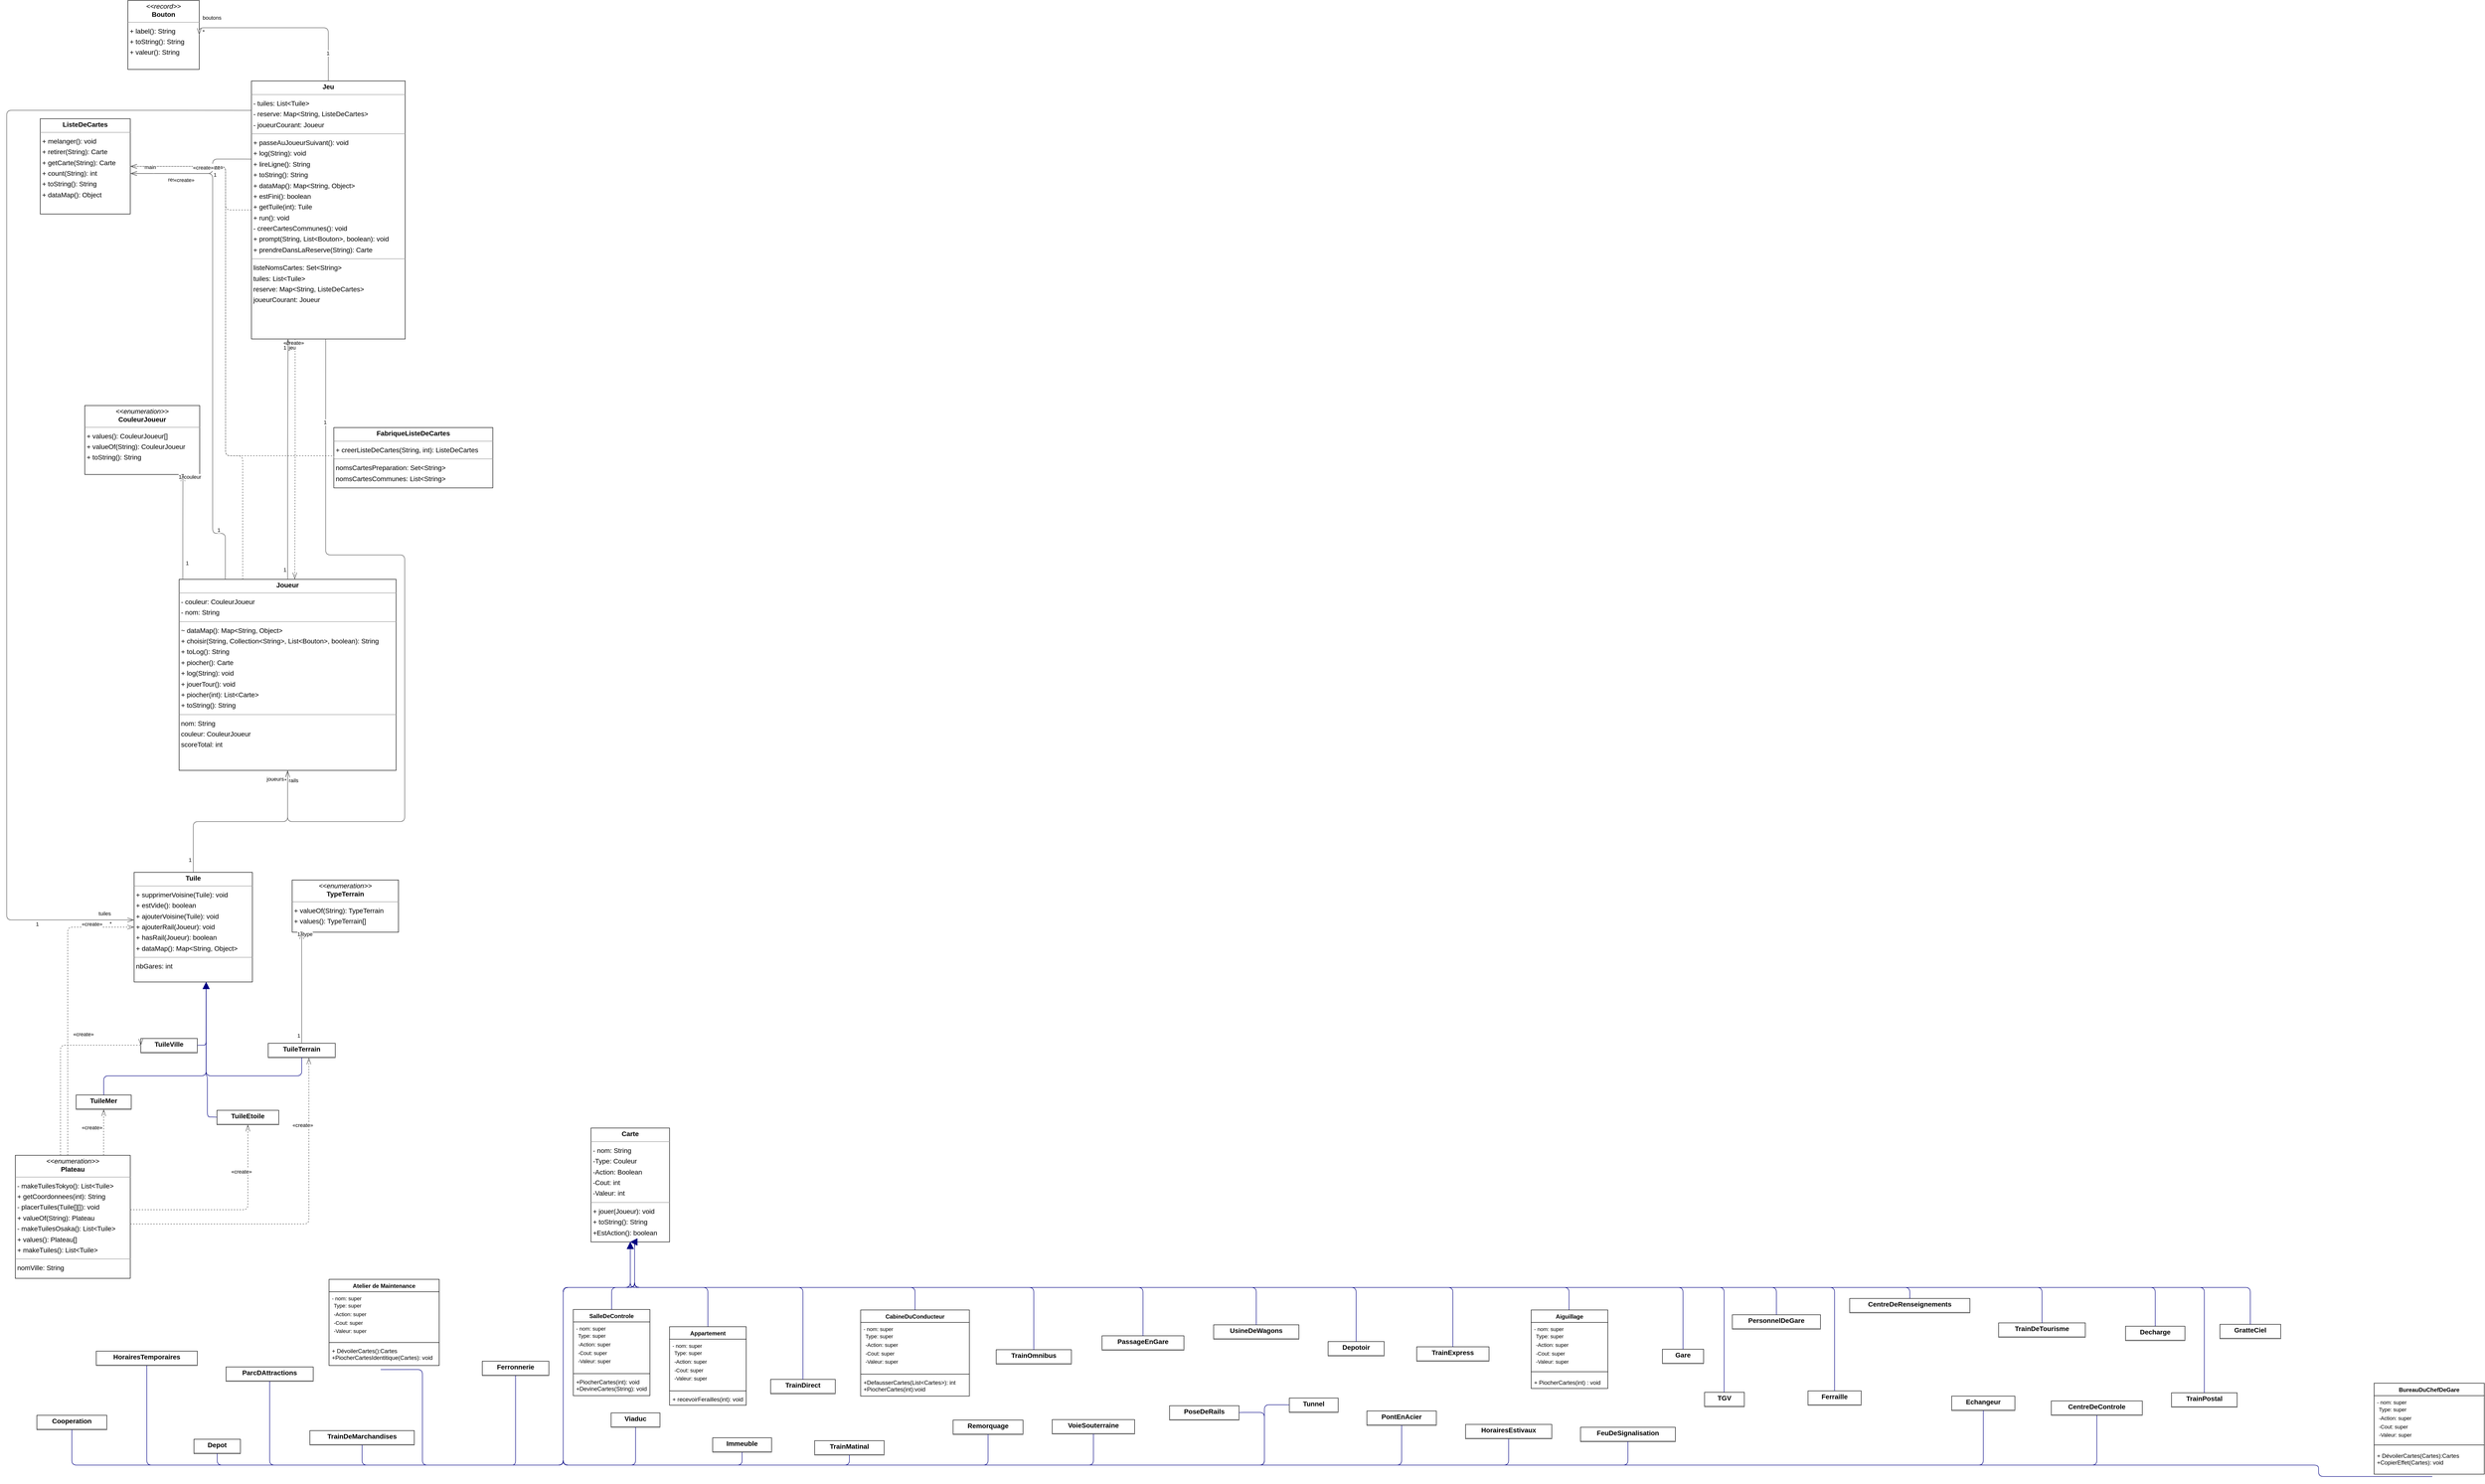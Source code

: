 <mxfile version="24.1.0" type="device">
  <diagram id="WZwvgg2e0bt-dqJ7VZ6j" name="Page-1">
    <mxGraphModel dx="1704" dy="1204" grid="1" gridSize="10" guides="1" tooltips="1" connect="1" arrows="1" fold="1" page="0" pageScale="1" pageWidth="827" pageHeight="1169" background="none" math="0" shadow="0">
      <root>
        <mxCell id="0" />
        <mxCell id="1" parent="0" />
        <mxCell id="node56" value="&lt;p style=&quot;margin:0px;margin-top:4px;text-align:center;&quot;&gt;&lt;i&gt;&amp;lt;&amp;lt;record&amp;gt;&amp;gt;&lt;/i&gt;&lt;br/&gt;&lt;b&gt;Bouton&lt;/b&gt;&lt;/p&gt;&lt;hr size=&quot;1&quot;/&gt;&lt;p style=&quot;margin:0 0 0 4px;line-height:1.6;&quot;&gt;+ label(): String&lt;br/&gt;+ toString(): String&lt;br/&gt;+ valeur(): String&lt;/p&gt;" style="verticalAlign=top;align=left;overflow=fill;fontSize=14;fontFamily=Helvetica;html=1;rounded=0;shadow=0;comic=0;labelBackgroundColor=none;strokeWidth=1;" parent="1" vertex="1">
          <mxGeometry x="110" y="-13" width="149" height="144" as="geometry" />
        </mxCell>
        <mxCell id="node1" value="&lt;p style=&quot;margin:0px;margin-top:4px;text-align:center;&quot;&gt;&lt;b&gt;Carte&lt;/b&gt;&lt;/p&gt;&lt;hr size=&quot;1&quot;&gt;&lt;p style=&quot;margin:0 0 0 4px;line-height:1.6;&quot;&gt;- nom: String&lt;/p&gt;&lt;p style=&quot;margin:0 0 0 4px;line-height:1.6;&quot;&gt;-Type: Couleur&lt;/p&gt;&lt;p style=&quot;margin:0 0 0 4px;line-height:1.6;&quot;&gt;-Action: Boolean&lt;/p&gt;&lt;p style=&quot;margin:0 0 0 4px;line-height:1.6;&quot;&gt;-Cout: int&lt;/p&gt;&lt;p style=&quot;margin:0 0 0 4px;line-height:1.6;&quot;&gt;-Valeur: int&lt;/p&gt;&lt;hr size=&quot;1&quot;&gt;&lt;p style=&quot;margin:0 0 0 4px;line-height:1.6;&quot;&gt;+ jouer(Joueur): void&lt;br&gt;+ toString(): String&lt;/p&gt;&lt;p style=&quot;margin:0 0 0 4px;line-height:1.6;&quot;&gt;+EstAction(): boolean&lt;/p&gt;" style="verticalAlign=top;align=left;overflow=fill;fontSize=14;fontFamily=Helvetica;html=1;rounded=0;shadow=0;comic=0;labelBackgroundColor=none;strokeWidth=1;" parent="1" vertex="1">
          <mxGeometry x="1077" y="2342" width="164" height="238" as="geometry" />
        </mxCell>
        <mxCell id="node15" value="&lt;p style=&quot;margin:0px;margin-top:4px;text-align:center;&quot;&gt;&lt;b&gt;CentreDeControle&lt;/b&gt;&lt;/p&gt;&lt;hr size=&quot;1&quot;/&gt;" style="verticalAlign=top;align=left;overflow=fill;fontSize=14;fontFamily=Helvetica;html=1;rounded=0;shadow=0;comic=0;labelBackgroundColor=none;strokeWidth=1;" parent="1" vertex="1">
          <mxGeometry x="4126" y="2912" width="190" height="30" as="geometry" />
        </mxCell>
        <mxCell id="node24" value="&lt;p style=&quot;margin:0px;margin-top:4px;text-align:center;&quot;&gt;&lt;b&gt;CentreDeRenseignements&lt;/b&gt;&lt;/p&gt;&lt;hr size=&quot;1&quot;/&gt;" style="verticalAlign=top;align=left;overflow=fill;fontSize=14;fontFamily=Helvetica;html=1;rounded=0;shadow=0;comic=0;labelBackgroundColor=none;strokeWidth=1;" parent="1" vertex="1">
          <mxGeometry x="3705" y="2698" width="251" height="30" as="geometry" />
        </mxCell>
        <mxCell id="node55" value="&lt;p style=&quot;margin:0px;margin-top:4px;text-align:center;&quot;&gt;&lt;b&gt;Cooperation&lt;/b&gt;&lt;/p&gt;&lt;hr size=&quot;1&quot;/&gt;" style="verticalAlign=top;align=left;overflow=fill;fontSize=14;fontFamily=Helvetica;html=1;rounded=0;shadow=0;comic=0;labelBackgroundColor=none;strokeWidth=1;" parent="1" vertex="1">
          <mxGeometry x="-80" y="2942" width="146" height="30" as="geometry" />
        </mxCell>
        <mxCell id="node7" value="&lt;p style=&quot;margin:0px;margin-top:4px;text-align:center;&quot;&gt;&lt;i&gt;&amp;lt;&amp;lt;enumeration&amp;gt;&amp;gt;&lt;/i&gt;&lt;br/&gt;&lt;b&gt;CouleurJoueur&lt;/b&gt;&lt;/p&gt;&lt;hr size=&quot;1&quot;/&gt;&lt;p style=&quot;margin:0 0 0 4px;line-height:1.6;&quot;&gt;+ values(): CouleurJoueur[]&lt;br/&gt;+ valueOf(String): CouleurJoueur&lt;br/&gt;+ toString(): String&lt;/p&gt;" style="verticalAlign=top;align=left;overflow=fill;fontSize=14;fontFamily=Helvetica;html=1;rounded=0;shadow=0;comic=0;labelBackgroundColor=none;strokeWidth=1;" parent="1" vertex="1">
          <mxGeometry x="20" y="833" width="240" height="144" as="geometry" />
        </mxCell>
        <mxCell id="node0" value="&lt;p style=&quot;margin:0px;margin-top:4px;text-align:center;&quot;&gt;&lt;b&gt;Decharge&lt;/b&gt;&lt;/p&gt;&lt;hr size=&quot;1&quot;/&gt;" style="verticalAlign=top;align=left;overflow=fill;fontSize=14;fontFamily=Helvetica;html=1;rounded=0;shadow=0;comic=0;labelBackgroundColor=none;strokeWidth=1;" parent="1" vertex="1">
          <mxGeometry x="4281" y="2756" width="124" height="30" as="geometry" />
        </mxCell>
        <mxCell id="node33" value="&lt;p style=&quot;margin:0px;margin-top:4px;text-align:center;&quot;&gt;&lt;b&gt;Depot&lt;/b&gt;&lt;/p&gt;&lt;hr size=&quot;1&quot;/&gt;" style="verticalAlign=top;align=left;overflow=fill;fontSize=14;fontFamily=Helvetica;html=1;rounded=0;shadow=0;comic=0;labelBackgroundColor=none;strokeWidth=1;" parent="1" vertex="1">
          <mxGeometry x="248" y="2992" width="97" height="30" as="geometry" />
        </mxCell>
        <mxCell id="node21" value="&lt;p style=&quot;margin:0px;margin-top:4px;text-align:center;&quot;&gt;&lt;b&gt;Depotoir&lt;/b&gt;&lt;/p&gt;&lt;hr size=&quot;1&quot;/&gt;" style="verticalAlign=top;align=left;overflow=fill;fontSize=14;fontFamily=Helvetica;html=1;rounded=0;shadow=0;comic=0;labelBackgroundColor=none;strokeWidth=1;" parent="1" vertex="1">
          <mxGeometry x="2616" y="2788" width="117" height="30" as="geometry" />
        </mxCell>
        <mxCell id="node3" value="&lt;p style=&quot;margin:0px;margin-top:4px;text-align:center;&quot;&gt;&lt;b&gt;Echangeur&lt;/b&gt;&lt;/p&gt;&lt;hr size=&quot;1&quot;/&gt;" style="verticalAlign=top;align=left;overflow=fill;fontSize=14;fontFamily=Helvetica;html=1;rounded=0;shadow=0;comic=0;labelBackgroundColor=none;strokeWidth=1;" parent="1" vertex="1">
          <mxGeometry x="3918" y="2902" width="132" height="30" as="geometry" />
        </mxCell>
        <mxCell id="node49" value="&lt;p style=&quot;margin:0px;margin-top:4px;text-align:center;&quot;&gt;&lt;b&gt;FabriqueListeDeCartes&lt;/b&gt;&lt;/p&gt;&lt;hr size=&quot;1&quot;/&gt;&lt;p style=&quot;margin:0 0 0 4px;line-height:1.6;&quot;&gt;+ creerListeDeCartes(String, int): ListeDeCartes&lt;/p&gt;&lt;hr size=&quot;1&quot;/&gt;&lt;p style=&quot;margin:0 0 0 4px;line-height:1.6;&quot;&gt; nomsCartesPreparation: Set&amp;lt;String&amp;gt;&lt;br/&gt; nomsCartesCommunes: List&amp;lt;String&amp;gt;&lt;/p&gt;" style="verticalAlign=top;align=left;overflow=fill;fontSize=14;fontFamily=Helvetica;html=1;rounded=0;shadow=0;comic=0;labelBackgroundColor=none;strokeWidth=1;" parent="1" vertex="1">
          <mxGeometry x="540" y="879" width="332" height="126" as="geometry" />
        </mxCell>
        <mxCell id="node36" value="&lt;p style=&quot;margin:0px;margin-top:4px;text-align:center;&quot;&gt;&lt;b&gt;Ferraille&lt;/b&gt;&lt;/p&gt;&lt;hr size=&quot;1&quot;/&gt;" style="verticalAlign=top;align=left;overflow=fill;fontSize=14;fontFamily=Helvetica;html=1;rounded=0;shadow=0;comic=0;labelBackgroundColor=none;strokeWidth=1;" parent="1" vertex="1">
          <mxGeometry x="3618" y="2891" width="111" height="30" as="geometry" />
        </mxCell>
        <mxCell id="node13" value="&lt;p style=&quot;margin:0px;margin-top:4px;text-align:center;&quot;&gt;&lt;b&gt;Ferronnerie&lt;/b&gt;&lt;/p&gt;&lt;hr size=&quot;1&quot;/&gt;" style="verticalAlign=top;align=left;overflow=fill;fontSize=14;fontFamily=Helvetica;html=1;rounded=0;shadow=0;comic=0;labelBackgroundColor=none;strokeWidth=1;" parent="1" vertex="1">
          <mxGeometry x="850" y="2829" width="139" height="30" as="geometry" />
        </mxCell>
        <mxCell id="node19" value="&lt;p style=&quot;margin:0px;margin-top:4px;text-align:center;&quot;&gt;&lt;b&gt;FeuDeSignalisation&lt;/b&gt;&lt;/p&gt;&lt;hr size=&quot;1&quot;/&gt;" style="verticalAlign=top;align=left;overflow=fill;fontSize=14;fontFamily=Helvetica;html=1;rounded=0;shadow=0;comic=0;labelBackgroundColor=none;strokeWidth=1;" parent="1" vertex="1">
          <mxGeometry x="3143" y="2967" width="198" height="30" as="geometry" />
        </mxCell>
        <mxCell id="node6" value="&lt;p style=&quot;margin:0px;margin-top:4px;text-align:center;&quot;&gt;&lt;b&gt;Gare&lt;/b&gt;&lt;/p&gt;&lt;hr size=&quot;1&quot;/&gt;" style="verticalAlign=top;align=left;overflow=fill;fontSize=14;fontFamily=Helvetica;html=1;rounded=0;shadow=0;comic=0;labelBackgroundColor=none;strokeWidth=1;" parent="1" vertex="1">
          <mxGeometry x="3314" y="2804" width="86" height="30" as="geometry" />
        </mxCell>
        <mxCell id="node11" value="&lt;p style=&quot;margin:0px;margin-top:4px;text-align:center;&quot;&gt;&lt;b&gt;GratteCiel&lt;/b&gt;&lt;/p&gt;&lt;hr size=&quot;1&quot;/&gt;" style="verticalAlign=top;align=left;overflow=fill;fontSize=14;fontFamily=Helvetica;html=1;rounded=0;shadow=0;comic=0;labelBackgroundColor=none;strokeWidth=1;" parent="1" vertex="1">
          <mxGeometry x="4478" y="2752" width="127" height="30" as="geometry" />
        </mxCell>
        <mxCell id="node28" value="&lt;p style=&quot;margin:0px;margin-top:4px;text-align:center;&quot;&gt;&lt;b&gt;HorairesEstivaux&lt;/b&gt;&lt;/p&gt;&lt;hr size=&quot;1&quot;/&gt;" style="verticalAlign=top;align=left;overflow=fill;fontSize=14;fontFamily=Helvetica;html=1;rounded=0;shadow=0;comic=0;labelBackgroundColor=none;strokeWidth=1;" parent="1" vertex="1">
          <mxGeometry x="2903" y="2961" width="180" height="30" as="geometry" />
        </mxCell>
        <mxCell id="node53" value="&lt;p style=&quot;margin:0px;margin-top:4px;text-align:center;&quot;&gt;&lt;b&gt;HorairesTemporaires&lt;/b&gt;&lt;/p&gt;&lt;hr size=&quot;1&quot;/&gt;" style="verticalAlign=top;align=left;overflow=fill;fontSize=14;fontFamily=Helvetica;html=1;rounded=0;shadow=0;comic=0;labelBackgroundColor=none;strokeWidth=1;" parent="1" vertex="1">
          <mxGeometry x="44" y="2808" width="211" height="30" as="geometry" />
        </mxCell>
        <mxCell id="node44" value="&lt;p style=&quot;margin:0px;margin-top:4px;text-align:center;&quot;&gt;&lt;b&gt;Immeuble&lt;/b&gt;&lt;/p&gt;&lt;hr size=&quot;1&quot;/&gt;" style="verticalAlign=top;align=left;overflow=fill;fontSize=14;fontFamily=Helvetica;html=1;rounded=0;shadow=0;comic=0;labelBackgroundColor=none;strokeWidth=1;" parent="1" vertex="1">
          <mxGeometry x="1331" y="2989" width="123" height="30" as="geometry" />
        </mxCell>
        <mxCell id="node2" value="&lt;p style=&quot;margin:0px;margin-top:4px;text-align:center;&quot;&gt;&lt;b&gt;Jeu&lt;/b&gt;&lt;/p&gt;&lt;hr size=&quot;1&quot;/&gt;&lt;p style=&quot;margin:0 0 0 4px;line-height:1.6;&quot;&gt;- tuiles: List&amp;lt;Tuile&amp;gt;&lt;br/&gt;- reserve: Map&amp;lt;String, ListeDeCartes&amp;gt;&lt;br/&gt;- joueurCourant: Joueur&lt;/p&gt;&lt;hr size=&quot;1&quot;/&gt;&lt;p style=&quot;margin:0 0 0 4px;line-height:1.6;&quot;&gt;+ passeAuJoueurSuivant(): void&lt;br/&gt;+ log(String): void&lt;br/&gt;+ lireLigne(): String&lt;br/&gt;+ toString(): String&lt;br/&gt;+ dataMap(): Map&amp;lt;String, Object&amp;gt;&lt;br/&gt;+ estFini(): boolean&lt;br/&gt;+ getTuile(int): Tuile&lt;br/&gt;+ run(): void&lt;br/&gt;- creerCartesCommunes(): void&lt;br/&gt;+ prompt(String, List&amp;lt;Bouton&amp;gt;, boolean): void&lt;br/&gt;+ prendreDansLaReserve(String): Carte&lt;/p&gt;&lt;hr size=&quot;1&quot;/&gt;&lt;p style=&quot;margin:0 0 0 4px;line-height:1.6;&quot;&gt; listeNomsCartes: Set&amp;lt;String&amp;gt;&lt;br/&gt; tuiles: List&amp;lt;Tuile&amp;gt;&lt;br/&gt; reserve: Map&amp;lt;String, ListeDeCartes&amp;gt;&lt;br/&gt; joueurCourant: Joueur&lt;/p&gt;" style="verticalAlign=top;align=left;overflow=fill;fontSize=14;fontFamily=Helvetica;html=1;rounded=0;shadow=0;comic=0;labelBackgroundColor=none;strokeWidth=1;" parent="1" vertex="1">
          <mxGeometry x="368" y="155" width="321" height="539" as="geometry" />
        </mxCell>
        <mxCell id="node48" value="&lt;p style=&quot;margin:0px;margin-top:4px;text-align:center;&quot;&gt;&lt;b&gt;Joueur&lt;/b&gt;&lt;/p&gt;&lt;hr size=&quot;1&quot;/&gt;&lt;p style=&quot;margin:0 0 0 4px;line-height:1.6;&quot;&gt;- couleur: CouleurJoueur&lt;br/&gt;- nom: String&lt;/p&gt;&lt;hr size=&quot;1&quot;/&gt;&lt;p style=&quot;margin:0 0 0 4px;line-height:1.6;&quot;&gt;~ dataMap(): Map&amp;lt;String, Object&amp;gt;&lt;br/&gt;+ choisir(String, Collection&amp;lt;String&amp;gt;, List&amp;lt;Bouton&amp;gt;, boolean): String&lt;br/&gt;+ toLog(): String&lt;br/&gt;+ piocher(): Carte&lt;br/&gt;+ log(String): void&lt;br/&gt;+ jouerTour(): void&lt;br/&gt;+ piocher(int): List&amp;lt;Carte&amp;gt;&lt;br/&gt;+ toString(): String&lt;/p&gt;&lt;hr size=&quot;1&quot;/&gt;&lt;p style=&quot;margin:0 0 0 4px;line-height:1.6;&quot;&gt; nom: String&lt;br/&gt; couleur: CouleurJoueur&lt;br/&gt; scoreTotal: int&lt;/p&gt;" style="verticalAlign=top;align=left;overflow=fill;fontSize=14;fontFamily=Helvetica;html=1;rounded=0;shadow=0;comic=0;labelBackgroundColor=none;strokeWidth=1;" parent="1" vertex="1">
          <mxGeometry x="217" y="1196" width="453" height="399" as="geometry" />
        </mxCell>
        <mxCell id="node12" value="&lt;p style=&quot;margin:0px;margin-top:4px;text-align:center;&quot;&gt;&lt;b&gt;ListeDeCartes&lt;/b&gt;&lt;/p&gt;&lt;hr size=&quot;1&quot;/&gt;&lt;p style=&quot;margin:0 0 0 4px;line-height:1.6;&quot;&gt;+ melanger(): void&lt;br/&gt;+ retirer(String): Carte&lt;br/&gt;+ getCarte(String): Carte&lt;br/&gt;+ count(String): int&lt;br/&gt;+ toString(): String&lt;br/&gt;+ dataMap(): Object&lt;/p&gt;" style="verticalAlign=top;align=left;overflow=fill;fontSize=14;fontFamily=Helvetica;html=1;rounded=0;shadow=0;comic=0;labelBackgroundColor=none;strokeWidth=1;" parent="1" vertex="1">
          <mxGeometry x="-73" y="234" width="188" height="199" as="geometry" />
        </mxCell>
        <mxCell id="node45" value="&lt;p style=&quot;margin:0px;margin-top:4px;text-align:center;&quot;&gt;&lt;b&gt;ParcDAttractions&lt;/b&gt;&lt;/p&gt;&lt;hr size=&quot;1&quot;/&gt;" style="verticalAlign=top;align=left;overflow=fill;fontSize=14;fontFamily=Helvetica;html=1;rounded=0;shadow=0;comic=0;labelBackgroundColor=none;strokeWidth=1;" parent="1" vertex="1">
          <mxGeometry x="315" y="2841" width="182" height="30" as="geometry" />
        </mxCell>
        <mxCell id="node20" value="&lt;p style=&quot;margin:0px;margin-top:4px;text-align:center;&quot;&gt;&lt;b&gt;PassageEnGare&lt;/b&gt;&lt;/p&gt;&lt;hr size=&quot;1&quot;/&gt;" style="verticalAlign=top;align=left;overflow=fill;fontSize=14;fontFamily=Helvetica;html=1;rounded=0;shadow=0;comic=0;labelBackgroundColor=none;strokeWidth=1;" parent="1" vertex="1">
          <mxGeometry x="2144" y="2776" width="171" height="30" as="geometry" />
        </mxCell>
        <mxCell id="node34" value="&lt;p style=&quot;margin:0px;margin-top:4px;text-align:center;&quot;&gt;&lt;b&gt;PersonnelDeGare&lt;/b&gt;&lt;/p&gt;&lt;hr size=&quot;1&quot;/&gt;" style="verticalAlign=top;align=left;overflow=fill;fontSize=14;fontFamily=Helvetica;html=1;rounded=0;shadow=0;comic=0;labelBackgroundColor=none;strokeWidth=1;" parent="1" vertex="1">
          <mxGeometry x="3460" y="2732" width="184" height="30" as="geometry" />
        </mxCell>
        <mxCell id="node29" value="&lt;p style=&quot;margin:0px;margin-top:4px;text-align:center;&quot;&gt;&lt;i&gt;&amp;lt;&amp;lt;enumeration&amp;gt;&amp;gt;&lt;/i&gt;&lt;br/&gt;&lt;b&gt;Plateau&lt;/b&gt;&lt;/p&gt;&lt;hr size=&quot;1&quot;/&gt;&lt;p style=&quot;margin:0 0 0 4px;line-height:1.6;&quot;&gt;- makeTuilesTokyo(): List&amp;lt;Tuile&amp;gt;&lt;br/&gt;+ getCoordonnees(int): String&lt;br/&gt;- placerTuiles(Tuile[][]): void&lt;br/&gt;+ valueOf(String): Plateau&lt;br/&gt;- makeTuilesOsaka(): List&amp;lt;Tuile&amp;gt;&lt;br/&gt;+ values(): Plateau[]&lt;br/&gt;+ makeTuiles(): List&amp;lt;Tuile&amp;gt;&lt;/p&gt;&lt;hr size=&quot;1&quot;/&gt;&lt;p style=&quot;margin:0 0 0 4px;line-height:1.6;&quot;&gt; nomVille: String&lt;/p&gt;" style="verticalAlign=top;align=left;overflow=fill;fontSize=14;fontFamily=Helvetica;html=1;rounded=0;shadow=0;comic=0;labelBackgroundColor=none;strokeWidth=1;" parent="1" vertex="1">
          <mxGeometry x="-125" y="2399" width="240" height="257" as="geometry" />
        </mxCell>
        <mxCell id="node31" value="&lt;p style=&quot;margin:0px;margin-top:4px;text-align:center;&quot;&gt;&lt;b&gt;PontEnAcier&lt;/b&gt;&lt;/p&gt;&lt;hr size=&quot;1&quot;/&gt;" style="verticalAlign=top;align=left;overflow=fill;fontSize=14;fontFamily=Helvetica;html=1;rounded=0;shadow=0;comic=0;labelBackgroundColor=none;strokeWidth=1;" parent="1" vertex="1">
          <mxGeometry x="2697" y="2933" width="145" height="30" as="geometry" />
        </mxCell>
        <mxCell id="node23" value="&lt;p style=&quot;margin:0px;margin-top:4px;text-align:center;&quot;&gt;&lt;b&gt;PoseDeRails&lt;/b&gt;&lt;/p&gt;&lt;hr size=&quot;1&quot;/&gt;" style="verticalAlign=top;align=left;overflow=fill;fontSize=14;fontFamily=Helvetica;html=1;rounded=0;shadow=0;comic=0;labelBackgroundColor=none;strokeWidth=1;" parent="1" vertex="1">
          <mxGeometry x="2285" y="2922" width="145" height="30" as="geometry" />
        </mxCell>
        <mxCell id="node32" value="&lt;p style=&quot;margin:0px;margin-top:4px;text-align:center;&quot;&gt;&lt;b&gt;Remorquage&lt;/b&gt;&lt;/p&gt;&lt;hr size=&quot;1&quot;/&gt;" style="verticalAlign=top;align=left;overflow=fill;fontSize=14;fontFamily=Helvetica;html=1;rounded=0;shadow=0;comic=0;labelBackgroundColor=none;strokeWidth=1;" parent="1" vertex="1">
          <mxGeometry x="1833" y="2952" width="146" height="30" as="geometry" />
        </mxCell>
        <mxCell id="node25" value="&lt;p style=&quot;margin:0px;margin-top:4px;text-align:center;&quot;&gt;&lt;b&gt;TGV&lt;/b&gt;&lt;/p&gt;&lt;hr size=&quot;1&quot;/&gt;" style="verticalAlign=top;align=left;overflow=fill;fontSize=14;fontFamily=Helvetica;html=1;rounded=0;shadow=0;comic=0;labelBackgroundColor=none;strokeWidth=1;" parent="1" vertex="1">
          <mxGeometry x="3402" y="2894" width="83" height="30" as="geometry" />
        </mxCell>
        <mxCell id="node52" value="&lt;p style=&quot;margin:0px;margin-top:4px;text-align:center;&quot;&gt;&lt;b&gt;TrainDeMarchandises&lt;/b&gt;&lt;/p&gt;&lt;hr size=&quot;1&quot;/&gt;" style="verticalAlign=top;align=left;overflow=fill;fontSize=14;fontFamily=Helvetica;html=1;rounded=0;shadow=0;comic=0;labelBackgroundColor=none;strokeWidth=1;" parent="1" vertex="1">
          <mxGeometry x="490" y="2974" width="218" height="30" as="geometry" />
        </mxCell>
        <mxCell id="node40" value="&lt;p style=&quot;margin:0px;margin-top:4px;text-align:center;&quot;&gt;&lt;b&gt;TrainDeTourisme&lt;/b&gt;&lt;/p&gt;&lt;hr size=&quot;1&quot;/&gt;" style="verticalAlign=top;align=left;overflow=fill;fontSize=14;fontFamily=Helvetica;html=1;rounded=0;shadow=0;comic=0;labelBackgroundColor=none;strokeWidth=1;" parent="1" vertex="1">
          <mxGeometry x="4016" y="2749" width="181" height="30" as="geometry" />
        </mxCell>
        <mxCell id="node14" value="&lt;p style=&quot;margin:0px;margin-top:4px;text-align:center;&quot;&gt;&lt;b&gt;TrainDirect&lt;/b&gt;&lt;/p&gt;&lt;hr size=&quot;1&quot;/&gt;" style="verticalAlign=top;align=left;overflow=fill;fontSize=14;fontFamily=Helvetica;html=1;rounded=0;shadow=0;comic=0;labelBackgroundColor=none;strokeWidth=1;" parent="1" vertex="1">
          <mxGeometry x="1452" y="2867" width="135" height="30" as="geometry" />
        </mxCell>
        <mxCell id="node8" value="&lt;p style=&quot;margin:0px;margin-top:4px;text-align:center;&quot;&gt;&lt;b&gt;TrainExpress&lt;/b&gt;&lt;/p&gt;&lt;hr size=&quot;1&quot;/&gt;" style="verticalAlign=top;align=left;overflow=fill;fontSize=14;fontFamily=Helvetica;html=1;rounded=0;shadow=0;comic=0;labelBackgroundColor=none;strokeWidth=1;" parent="1" vertex="1">
          <mxGeometry x="2801" y="2799" width="151" height="30" as="geometry" />
        </mxCell>
        <mxCell id="node46" value="&lt;p style=&quot;margin:0px;margin-top:4px;text-align:center;&quot;&gt;&lt;b&gt;TrainMatinal&lt;/b&gt;&lt;/p&gt;&lt;hr size=&quot;1&quot;/&gt;" style="verticalAlign=top;align=left;overflow=fill;fontSize=14;fontFamily=Helvetica;html=1;rounded=0;shadow=0;comic=0;labelBackgroundColor=none;strokeWidth=1;" parent="1" vertex="1">
          <mxGeometry x="1544" y="2995" width="145" height="30" as="geometry" />
        </mxCell>
        <mxCell id="node9" value="&lt;p style=&quot;margin:0px;margin-top:4px;text-align:center;&quot;&gt;&lt;b&gt;TrainOmnibus&lt;/b&gt;&lt;/p&gt;&lt;hr size=&quot;1&quot;/&gt;" style="verticalAlign=top;align=left;overflow=fill;fontSize=14;fontFamily=Helvetica;html=1;rounded=0;shadow=0;comic=0;labelBackgroundColor=none;strokeWidth=1;" parent="1" vertex="1">
          <mxGeometry x="1923" y="2805" width="157" height="30" as="geometry" />
        </mxCell>
        <mxCell id="node5" value="&lt;p style=&quot;margin:0px;margin-top:4px;text-align:center;&quot;&gt;&lt;b&gt;TrainPostal&lt;/b&gt;&lt;/p&gt;&lt;hr size=&quot;1&quot;/&gt;" style="verticalAlign=top;align=left;overflow=fill;fontSize=14;fontFamily=Helvetica;html=1;rounded=0;shadow=0;comic=0;labelBackgroundColor=none;strokeWidth=1;" parent="1" vertex="1">
          <mxGeometry x="4377" y="2895" width="137" height="30" as="geometry" />
        </mxCell>
        <mxCell id="node26" value="&lt;p style=&quot;margin:0px;margin-top:4px;text-align:center;&quot;&gt;&lt;b&gt;Tuile&lt;/b&gt;&lt;/p&gt;&lt;hr size=&quot;1&quot;/&gt;&lt;p style=&quot;margin:0 0 0 4px;line-height:1.6;&quot;&gt;+ supprimerVoisine(Tuile): void&lt;br/&gt;+ estVide(): boolean&lt;br/&gt;+ ajouterVoisine(Tuile): void&lt;br/&gt;+ ajouterRail(Joueur): void&lt;br/&gt;+ hasRail(Joueur): boolean&lt;br/&gt;+ dataMap(): Map&amp;lt;String, Object&amp;gt;&lt;/p&gt;&lt;hr size=&quot;1&quot;/&gt;&lt;p style=&quot;margin:0 0 0 4px;line-height:1.6;&quot;&gt; nbGares: int&lt;/p&gt;" style="verticalAlign=top;align=left;overflow=fill;fontSize=14;fontFamily=Helvetica;html=1;rounded=0;shadow=0;comic=0;labelBackgroundColor=none;strokeWidth=1;" parent="1" vertex="1">
          <mxGeometry x="123" y="1808" width="247" height="229" as="geometry" />
        </mxCell>
        <mxCell id="node18" value="&lt;p style=&quot;margin:0px;margin-top:4px;text-align:center;&quot;&gt;&lt;b&gt;TuileEtoile&lt;/b&gt;&lt;/p&gt;&lt;hr size=&quot;1&quot;/&gt;" style="verticalAlign=top;align=left;overflow=fill;fontSize=14;fontFamily=Helvetica;html=1;rounded=0;shadow=0;comic=0;labelBackgroundColor=none;strokeWidth=1;" parent="1" vertex="1">
          <mxGeometry x="296" y="2305" width="129" height="30" as="geometry" />
        </mxCell>
        <mxCell id="node50" value="&lt;p style=&quot;margin:0px;margin-top:4px;text-align:center;&quot;&gt;&lt;b&gt;TuileMer&lt;/b&gt;&lt;/p&gt;&lt;hr size=&quot;1&quot;/&gt;" style="verticalAlign=top;align=left;overflow=fill;fontSize=14;fontFamily=Helvetica;html=1;rounded=0;shadow=0;comic=0;labelBackgroundColor=none;strokeWidth=1;" parent="1" vertex="1">
          <mxGeometry x="2" y="2273" width="115" height="30" as="geometry" />
        </mxCell>
        <mxCell id="node43" value="&lt;p style=&quot;margin:0px;margin-top:4px;text-align:center;&quot;&gt;&lt;b&gt;TuileTerrain&lt;/b&gt;&lt;/p&gt;&lt;hr size=&quot;1&quot;/&gt;" style="verticalAlign=top;align=left;overflow=fill;fontSize=14;fontFamily=Helvetica;html=1;rounded=0;shadow=0;comic=0;labelBackgroundColor=none;strokeWidth=1;" parent="1" vertex="1">
          <mxGeometry x="403" y="2165" width="140" height="30" as="geometry" />
        </mxCell>
        <mxCell id="node16" value="&lt;p style=&quot;margin:0px;margin-top:4px;text-align:center;&quot;&gt;&lt;b&gt;TuileVille&lt;/b&gt;&lt;/p&gt;&lt;hr size=&quot;1&quot;/&gt;" style="verticalAlign=top;align=left;overflow=fill;fontSize=14;fontFamily=Helvetica;html=1;rounded=0;shadow=0;comic=0;labelBackgroundColor=none;strokeWidth=1;" parent="1" vertex="1">
          <mxGeometry x="137" y="2155" width="118" height="30" as="geometry" />
        </mxCell>
        <mxCell id="node30" value="&lt;p style=&quot;margin:0px;margin-top:4px;text-align:center;&quot;&gt;&lt;b&gt;Tunnel&lt;/b&gt;&lt;/p&gt;&lt;hr size=&quot;1&quot;/&gt;" style="verticalAlign=top;align=left;overflow=fill;fontSize=14;fontFamily=Helvetica;html=1;rounded=0;shadow=0;comic=0;labelBackgroundColor=none;strokeWidth=1;" parent="1" vertex="1">
          <mxGeometry x="2535" y="2906" width="102" height="30" as="geometry" />
        </mxCell>
        <mxCell id="node41" value="&lt;p style=&quot;margin:0px;margin-top:4px;text-align:center;&quot;&gt;&lt;i&gt;&amp;lt;&amp;lt;enumeration&amp;gt;&amp;gt;&lt;/i&gt;&lt;br/&gt;&lt;b&gt;TypeTerrain&lt;/b&gt;&lt;/p&gt;&lt;hr size=&quot;1&quot;/&gt;&lt;p style=&quot;margin:0 0 0 4px;line-height:1.6;&quot;&gt;+ valueOf(String): TypeTerrain&lt;br/&gt;+ values(): TypeTerrain[]&lt;/p&gt;" style="verticalAlign=top;align=left;overflow=fill;fontSize=14;fontFamily=Helvetica;html=1;rounded=0;shadow=0;comic=0;labelBackgroundColor=none;strokeWidth=1;" parent="1" vertex="1">
          <mxGeometry x="453" y="1824" width="222" height="109" as="geometry" />
        </mxCell>
        <mxCell id="node4" value="&lt;p style=&quot;margin:0px;margin-top:4px;text-align:center;&quot;&gt;&lt;b&gt;UsineDeWagons&lt;/b&gt;&lt;/p&gt;&lt;hr size=&quot;1&quot;/&gt;" style="verticalAlign=top;align=left;overflow=fill;fontSize=14;fontFamily=Helvetica;html=1;rounded=0;shadow=0;comic=0;labelBackgroundColor=none;strokeWidth=1;" parent="1" vertex="1">
          <mxGeometry x="2377" y="2753" width="178" height="30" as="geometry" />
        </mxCell>
        <mxCell id="node38" value="&lt;p style=&quot;margin:0px;margin-top:4px;text-align:center;&quot;&gt;&lt;b&gt;Viaduc&lt;/b&gt;&lt;/p&gt;&lt;hr size=&quot;1&quot;/&gt;" style="verticalAlign=top;align=left;overflow=fill;fontSize=14;fontFamily=Helvetica;html=1;rounded=0;shadow=0;comic=0;labelBackgroundColor=none;strokeWidth=1;" parent="1" vertex="1">
          <mxGeometry x="1119" y="2937" width="102" height="30" as="geometry" />
        </mxCell>
        <mxCell id="node22" value="&lt;p style=&quot;margin:0px;margin-top:4px;text-align:center;&quot;&gt;&lt;b&gt;VoieSouterraine&lt;/b&gt;&lt;/p&gt;&lt;hr size=&quot;1&quot;/&gt;" style="verticalAlign=top;align=left;overflow=fill;fontSize=14;fontFamily=Helvetica;html=1;rounded=0;shadow=0;comic=0;labelBackgroundColor=none;strokeWidth=1;" parent="1" vertex="1">
          <mxGeometry x="2040" y="2951" width="172" height="30" as="geometry" />
        </mxCell>
        <mxCell id="edge22" value="" style="html=1;rounded=1;edgeStyle=orthogonalEdgeStyle;dashed=0;startArrow=none;endArrow=block;endSize=12;strokeColor=#000082;entryX=0.500;entryY=1.000;entryDx=0;entryDy=0;" parent="1" source="xGoaMaSksaRiZSP4VGZa-8" target="node1" edge="1">
          <mxGeometry width="50" height="50" relative="1" as="geometry">
            <Array as="points">
              <mxPoint x="3119" y="2675" />
              <mxPoint x="1168" y="2675" />
              <mxPoint x="1168" y="2580" />
            </Array>
            <mxPoint x="3119" y="2810" as="sourcePoint" />
          </mxGeometry>
        </mxCell>
        <mxCell id="edge21" value="" style="html=1;rounded=1;edgeStyle=orthogonalEdgeStyle;dashed=0;startArrow=none;endArrow=block;endSize=12;strokeColor=#000082;entryX=0.500;entryY=1.000;entryDx=0;entryDy=0;exitX=0.5;exitY=0;exitDx=0;exitDy=0;" parent="1" source="xGoaMaSksaRiZSP4VGZa-12" target="node1" edge="1">
          <mxGeometry width="50" height="50" relative="1" as="geometry">
            <Array as="points">
              <mxPoint x="1321" y="2675" />
              <mxPoint x="1159" y="2675" />
            </Array>
            <mxPoint x="1320" y="2840" as="sourcePoint" />
          </mxGeometry>
        </mxCell>
        <mxCell id="edge7" value="" style="html=1;rounded=1;edgeStyle=orthogonalEdgeStyle;dashed=0;startArrow=none;endArrow=block;endSize=12;strokeColor=#000082;exitX=0.469;exitY=1.192;exitDx=0;exitDy=0;entryX=0.500;entryY=1.000;entryDx=0;entryDy=0;exitPerimeter=0;" parent="1" source="QX6HurcZXFZAA8Qn4T6t-4" target="node1" edge="1">
          <mxGeometry width="50" height="50" relative="1" as="geometry">
            <Array as="points">
              <mxPoint x="725" y="3046" />
              <mxPoint x="1019" y="3046" />
              <mxPoint x="1019" y="2675" />
              <mxPoint x="1159" y="2675" />
            </Array>
            <mxPoint x="725.293" y="2813" as="sourcePoint" />
          </mxGeometry>
        </mxCell>
        <mxCell id="edge29" value="" style="html=1;rounded=1;edgeStyle=orthogonalEdgeStyle;dashed=0;startArrow=none;endArrow=block;endSize=12;strokeColor=#000082;exitX=0.528;exitY=1.095;exitDx=0;exitDy=0;entryX=0.500;entryY=1.000;entryDx=0;entryDy=0;exitPerimeter=0;" parent="1" source="QX6HurcZXFZAA8Qn4T6t-9" target="node1" edge="1">
          <mxGeometry width="50" height="50" relative="1" as="geometry">
            <Array as="points">
              <mxPoint x="4684" y="3046" />
              <mxPoint x="1019" y="3046" />
              <mxPoint x="1019" y="2675" />
              <mxPoint x="1168" y="2675" />
              <mxPoint x="1168" y="2580" />
            </Array>
            <mxPoint x="4684" y="2956" as="sourcePoint" />
          </mxGeometry>
        </mxCell>
        <mxCell id="edge32" value="" style="html=1;rounded=1;edgeStyle=orthogonalEdgeStyle;dashed=0;startArrow=none;endArrow=block;endSize=12;strokeColor=#000082;exitX=0.5;exitY=0;exitDx=0;exitDy=0;entryX=0.500;entryY=1.000;entryDx=0;entryDy=0;" parent="1" source="QX6HurcZXFZAA8Qn4T6t-10" target="node1" edge="1">
          <mxGeometry width="50" height="50" relative="1" as="geometry">
            <Array as="points">
              <mxPoint x="1753" y="2675" />
              <mxPoint x="1159" y="2675" />
            </Array>
            <mxPoint x="1754.5" y="2795" as="sourcePoint" />
          </mxGeometry>
        </mxCell>
        <mxCell id="edge34" value="" style="html=1;rounded=1;edgeStyle=orthogonalEdgeStyle;dashed=0;startArrow=none;endArrow=block;endSize=12;strokeColor=#000082;exitX=0.500;exitY=1.000;exitDx=0;exitDy=0;entryX=0.500;entryY=1.000;entryDx=0;entryDy=0;" parent="1" source="node15" target="node1" edge="1">
          <mxGeometry width="50" height="50" relative="1" as="geometry">
            <Array as="points">
              <mxPoint x="4221" y="3046" />
              <mxPoint x="1019" y="3046" />
              <mxPoint x="1019" y="2675" />
              <mxPoint x="1168" y="2675" />
            </Array>
          </mxGeometry>
        </mxCell>
        <mxCell id="edge28" value="" style="html=1;rounded=1;edgeStyle=orthogonalEdgeStyle;dashed=0;startArrow=none;endArrow=block;endSize=12;strokeColor=#000082;exitX=0.500;exitY=0.002;exitDx=0;exitDy=0;entryX=0.500;entryY=1.000;entryDx=0;entryDy=0;" parent="1" source="node24" target="node1" edge="1">
          <mxGeometry width="50" height="50" relative="1" as="geometry">
            <Array as="points">
              <mxPoint x="3831" y="2675" />
              <mxPoint x="1168" y="2675" />
            </Array>
          </mxGeometry>
        </mxCell>
        <mxCell id="edge18" value="" style="html=1;rounded=1;edgeStyle=orthogonalEdgeStyle;dashed=0;startArrow=none;endArrow=block;endSize=12;strokeColor=#000082;exitX=0.500;exitY=1.001;exitDx=0;exitDy=0;entryX=0.500;entryY=1.000;entryDx=0;entryDy=0;" parent="1" source="node55" target="node1" edge="1">
          <mxGeometry width="50" height="50" relative="1" as="geometry">
            <Array as="points">
              <mxPoint x="-7" y="3046" />
              <mxPoint x="1019" y="3046" />
              <mxPoint x="1019" y="2675" />
              <mxPoint x="1168" y="2675" />
            </Array>
          </mxGeometry>
        </mxCell>
        <mxCell id="edge2" value="" style="html=1;rounded=1;edgeStyle=orthogonalEdgeStyle;dashed=0;startArrow=none;endArrow=block;endSize=12;strokeColor=#000082;exitX=0.500;exitY=0.000;exitDx=0;exitDy=0;entryX=0.500;entryY=1.000;entryDx=0;entryDy=0;" parent="1" source="node0" target="node1" edge="1">
          <mxGeometry width="50" height="50" relative="1" as="geometry">
            <Array as="points">
              <mxPoint x="4343" y="2675" />
              <mxPoint x="1168" y="2675" />
            </Array>
          </mxGeometry>
        </mxCell>
        <mxCell id="edge3" value="" style="html=1;rounded=1;edgeStyle=orthogonalEdgeStyle;dashed=0;startArrow=none;endArrow=block;endSize=12;strokeColor=#000082;exitX=0.500;exitY=1.000;exitDx=0;exitDy=0;entryX=0.500;entryY=1.000;entryDx=0;entryDy=0;" parent="1" source="node33" target="node1" edge="1">
          <mxGeometry width="50" height="50" relative="1" as="geometry">
            <Array as="points">
              <mxPoint x="296" y="3046" />
              <mxPoint x="1019" y="3046" />
              <mxPoint x="1019" y="2675" />
              <mxPoint x="1168" y="2675" />
            </Array>
          </mxGeometry>
        </mxCell>
        <mxCell id="edge5" value="" style="html=1;rounded=1;edgeStyle=orthogonalEdgeStyle;dashed=0;startArrow=none;endArrow=block;endSize=12;strokeColor=#000082;exitX=0.500;exitY=0.000;exitDx=0;exitDy=0;entryX=0.500;entryY=1.000;entryDx=0;entryDy=0;" parent="1" source="node21" target="node1" edge="1">
          <mxGeometry width="50" height="50" relative="1" as="geometry">
            <Array as="points">
              <mxPoint x="2675" y="2675" />
              <mxPoint x="1168" y="2675" />
            </Array>
          </mxGeometry>
        </mxCell>
        <mxCell id="edge30" value="" style="html=1;rounded=1;edgeStyle=orthogonalEdgeStyle;dashed=0;startArrow=none;endArrow=block;endSize=12;strokeColor=#000082;exitX=0.500;exitY=1.001;exitDx=0;exitDy=0;entryX=0.500;entryY=1.000;entryDx=0;entryDy=0;" parent="1" source="node3" target="node1" edge="1">
          <mxGeometry width="50" height="50" relative="1" as="geometry">
            <Array as="points">
              <mxPoint x="3984" y="3046" />
              <mxPoint x="1019" y="3046" />
              <mxPoint x="1019" y="2675" />
              <mxPoint x="1168" y="2675" />
            </Array>
          </mxGeometry>
        </mxCell>
        <mxCell id="edge54" value="" style="html=1;rounded=1;edgeStyle=orthogonalEdgeStyle;dashed=1;startArrow=none;endArrow=openThin;endSize=12;strokeColor=#595959;exitX=0.000;exitY=0.500;exitDx=0;exitDy=0;entryX=1.000;entryY=0.500;entryDx=0;entryDy=0;" parent="1" source="node49" target="node12" edge="1">
          <mxGeometry width="50" height="50" relative="1" as="geometry">
            <Array as="points">
              <mxPoint x="314" y="938" />
              <mxPoint x="314" y="333" />
            </Array>
          </mxGeometry>
        </mxCell>
        <mxCell id="label326" value="«create»" style="edgeLabel;resizable=0;html=1;align=left;verticalAlign=top;strokeColor=default;" parent="edge54" vertex="1" connectable="0">
          <mxGeometry x="264" y="323" as="geometry" />
        </mxCell>
        <mxCell id="edge37" value="" style="html=1;rounded=1;edgeStyle=orthogonalEdgeStyle;dashed=0;startArrow=none;endArrow=block;endSize=12;strokeColor=#000082;exitX=0.500;exitY=0.000;exitDx=0;exitDy=0;entryX=0.500;entryY=1.000;entryDx=0;entryDy=0;" parent="1" source="node36" target="node1" edge="1">
          <mxGeometry width="50" height="50" relative="1" as="geometry">
            <Array as="points">
              <mxPoint x="3673" y="2675" />
              <mxPoint x="1168" y="2675" />
            </Array>
          </mxGeometry>
        </mxCell>
        <mxCell id="edge11" value="" style="html=1;rounded=1;edgeStyle=orthogonalEdgeStyle;dashed=0;startArrow=none;endArrow=block;endSize=12;strokeColor=#000082;exitX=0.500;exitY=1.002;exitDx=0;exitDy=0;entryX=0.500;entryY=1.000;entryDx=0;entryDy=0;" parent="1" source="node13" target="node1" edge="1">
          <mxGeometry width="50" height="50" relative="1" as="geometry">
            <Array as="points">
              <mxPoint x="906" y="3046" />
              <mxPoint x="1019" y="3046" />
              <mxPoint x="1019" y="2675" />
              <mxPoint x="1168" y="2675" />
            </Array>
          </mxGeometry>
        </mxCell>
        <mxCell id="edge9" value="" style="html=1;rounded=1;edgeStyle=orthogonalEdgeStyle;dashed=0;startArrow=none;endArrow=block;endSize=12;strokeColor=#000082;exitX=0.500;exitY=1.001;exitDx=0;exitDy=0;entryX=0.500;entryY=1.000;entryDx=0;entryDy=0;" parent="1" source="node19" target="node1" edge="1">
          <mxGeometry width="50" height="50" relative="1" as="geometry">
            <Array as="points">
              <mxPoint x="3242" y="3046" />
              <mxPoint x="1019" y="3046" />
              <mxPoint x="1019" y="2675" />
              <mxPoint x="1168" y="2675" />
            </Array>
          </mxGeometry>
        </mxCell>
        <mxCell id="edge25" value="" style="html=1;rounded=1;edgeStyle=orthogonalEdgeStyle;dashed=0;startArrow=none;endArrow=block;endSize=12;strokeColor=#000082;exitX=0.500;exitY=0.001;exitDx=0;exitDy=0;entryX=0.500;entryY=1.000;entryDx=0;entryDy=0;" parent="1" source="node6" target="node1" edge="1">
          <mxGeometry width="50" height="50" relative="1" as="geometry">
            <Array as="points">
              <mxPoint x="3357" y="2675" />
              <mxPoint x="1168" y="2675" />
            </Array>
          </mxGeometry>
        </mxCell>
        <mxCell id="edge19" value="" style="html=1;rounded=1;edgeStyle=orthogonalEdgeStyle;dashed=0;startArrow=none;endArrow=block;endSize=12;strokeColor=#000082;exitX=0.500;exitY=0.000;exitDx=0;exitDy=0;entryX=0.500;entryY=1.000;entryDx=0;entryDy=0;" parent="1" source="node11" target="node1" edge="1">
          <mxGeometry width="50" height="50" relative="1" as="geometry">
            <Array as="points">
              <mxPoint x="4542" y="2675" />
              <mxPoint x="1168" y="2675" />
            </Array>
          </mxGeometry>
        </mxCell>
        <mxCell id="edge6" value="" style="html=1;rounded=1;edgeStyle=orthogonalEdgeStyle;dashed=0;startArrow=none;endArrow=block;endSize=12;strokeColor=#000082;exitX=0.500;exitY=1.000;exitDx=0;exitDy=0;entryX=0.500;entryY=1.000;entryDx=0;entryDy=0;" parent="1" source="node28" target="node1" edge="1">
          <mxGeometry width="50" height="50" relative="1" as="geometry">
            <Array as="points">
              <mxPoint x="2993" y="3046" />
              <mxPoint x="1019" y="3046" />
              <mxPoint x="1019" y="2675" />
              <mxPoint x="1168" y="2675" />
            </Array>
          </mxGeometry>
        </mxCell>
        <mxCell id="edge13" value="" style="html=1;rounded=1;edgeStyle=orthogonalEdgeStyle;dashed=0;startArrow=none;endArrow=block;endSize=12;strokeColor=#000082;exitX=0.500;exitY=1.000;exitDx=0;exitDy=0;entryX=0.500;entryY=1.000;entryDx=0;entryDy=0;" parent="1" source="node53" target="node1" edge="1">
          <mxGeometry width="50" height="50" relative="1" as="geometry">
            <Array as="points">
              <mxPoint x="149" y="3046" />
              <mxPoint x="1019" y="3046" />
              <mxPoint x="1019" y="2675" />
              <mxPoint x="1168" y="2675" />
            </Array>
          </mxGeometry>
        </mxCell>
        <mxCell id="edge1" value="" style="html=1;rounded=1;edgeStyle=orthogonalEdgeStyle;dashed=0;startArrow=none;endArrow=block;endSize=12;strokeColor=#000082;exitX=0.500;exitY=1.000;exitDx=0;exitDy=0;entryX=0.500;entryY=1.000;entryDx=0;entryDy=0;" parent="1" source="node44" target="node1" edge="1">
          <mxGeometry width="50" height="50" relative="1" as="geometry">
            <Array as="points">
              <mxPoint x="1393" y="3046" />
              <mxPoint x="1019" y="3046" />
              <mxPoint x="1019" y="2675" />
              <mxPoint x="1168" y="2675" />
            </Array>
          </mxGeometry>
        </mxCell>
        <mxCell id="edge60" value="" style="html=1;rounded=1;edgeStyle=orthogonalEdgeStyle;dashed=0;startArrow=diamondThinstartSize=12;endArrow=openThin;endSize=12;strokeColor=#595959;exitX=0.500;exitY=0.000;exitDx=0;exitDy=0;entryX=1.000;entryY=0.500;entryDx=0;entryDy=0;" parent="1" source="node2" target="node56" edge="1">
          <mxGeometry width="50" height="50" relative="1" as="geometry">
            <Array as="points">
              <mxPoint x="528" y="44" />
            </Array>
          </mxGeometry>
        </mxCell>
        <mxCell id="label360" value="1" style="edgeLabel;resizable=0;html=1;align=left;verticalAlign=top;strokeColor=default;" parent="edge60" vertex="1" connectable="0">
          <mxGeometry x="523" y="84" as="geometry" />
        </mxCell>
        <mxCell id="label364" value="*" style="edgeLabel;resizable=0;html=1;align=left;verticalAlign=top;strokeColor=default;" parent="edge60" vertex="1" connectable="0">
          <mxGeometry x="264" y="39" as="geometry" />
        </mxCell>
        <mxCell id="label365" value="boutons" style="edgeLabel;resizable=0;html=1;align=left;verticalAlign=top;strokeColor=default;" parent="edge60" vertex="1" connectable="0">
          <mxGeometry x="264" y="10" as="geometry" />
        </mxCell>
        <mxCell id="edge44" value="" style="html=1;rounded=1;edgeStyle=orthogonalEdgeStyle;dashed=0;startArrow=diamondThinstartSize=12;endArrow=openThin;endSize=12;strokeColor=#595959;exitX=0.483;exitY=1.000;exitDx=0;exitDy=0;entryX=0.500;entryY=1.000;entryDx=0;entryDy=0;" parent="1" source="node2" target="node48" edge="1">
          <mxGeometry width="50" height="50" relative="1" as="geometry">
            <Array as="points">
              <mxPoint x="523" y="1145" />
              <mxPoint x="688" y="1145" />
              <mxPoint x="688" y="1702" />
              <mxPoint x="444" y="1702" />
            </Array>
          </mxGeometry>
        </mxCell>
        <mxCell id="label264" value="1" style="edgeLabel;resizable=0;html=1;align=left;verticalAlign=top;strokeColor=default;" parent="edge44" vertex="1" connectable="0">
          <mxGeometry x="517" y="855" as="geometry" />
        </mxCell>
        <mxCell id="label268" value="*" style="edgeLabel;resizable=0;html=1;align=left;verticalAlign=top;strokeColor=default;" parent="edge44" vertex="1" connectable="0">
          <mxGeometry x="444" y="1600" as="geometry" />
        </mxCell>
        <mxCell id="label269" value="joueurs" style="edgeLabel;resizable=0;html=1;align=left;verticalAlign=top;strokeColor=default;" parent="edge44" vertex="1" connectable="0">
          <mxGeometry x="398" y="1600" as="geometry" />
        </mxCell>
        <mxCell id="edge52" value="" style="html=1;rounded=1;edgeStyle=orthogonalEdgeStyle;dashed=1;startArrow=none;endArrow=openThin;endSize=12;strokeColor=#595959;exitX=0.284;exitY=1.000;exitDx=0;exitDy=0;entryX=0.533;entryY=0.000;entryDx=0;entryDy=0;" parent="1" source="node2" target="node48" edge="1">
          <mxGeometry width="50" height="50" relative="1" as="geometry">
            <Array as="points" />
          </mxGeometry>
        </mxCell>
        <mxCell id="label314" value="«create»" style="edgeLabel;resizable=0;html=1;align=left;verticalAlign=top;strokeColor=default;" parent="edge52" vertex="1" connectable="0">
          <mxGeometry x="433" y="689" as="geometry" />
        </mxCell>
        <mxCell id="edge46" value="" style="html=1;rounded=1;edgeStyle=orthogonalEdgeStyle;dashed=0;startArrow=diamondThinstartSize=12;endArrow=openThin;endSize=12;strokeColor=#595959;exitX=0.000;exitY=0.303;exitDx=0;exitDy=0;entryX=1.000;entryY=0.575;entryDx=0;entryDy=0;" parent="1" source="node2" target="node12" edge="1">
          <mxGeometry width="50" height="50" relative="1" as="geometry">
            <Array as="points">
              <mxPoint x="287" y="318" />
              <mxPoint x="287" y="348" />
            </Array>
          </mxGeometry>
        </mxCell>
        <mxCell id="label276" value="1" style="edgeLabel;resizable=0;html=1;align=left;verticalAlign=top;strokeColor=default;" parent="edge46" vertex="1" connectable="0">
          <mxGeometry x="282" y="321" as="geometry" />
        </mxCell>
        <mxCell id="label280" value="*" style="edgeLabel;resizable=0;html=1;align=left;verticalAlign=top;strokeColor=default;" parent="edge46" vertex="1" connectable="0">
          <mxGeometry x="160" y="328" as="geometry" />
        </mxCell>
        <mxCell id="label281" value="reserve" style="edgeLabel;resizable=0;html=1;align=left;verticalAlign=top;strokeColor=default;" parent="edge46" vertex="1" connectable="0">
          <mxGeometry x="192" y="348" as="geometry" />
        </mxCell>
        <mxCell id="edge57" value="" style="html=1;rounded=1;edgeStyle=orthogonalEdgeStyle;dashed=1;startArrow=none;endArrow=openThin;endSize=12;strokeColor=#595959;exitX=0.000;exitY=0.500;exitDx=0;exitDy=0;entryX=1.000;entryY=0.500;entryDx=0;entryDy=0;" parent="1" source="node2" target="node12" edge="1">
          <mxGeometry width="50" height="50" relative="1" as="geometry">
            <Array as="points">
              <mxPoint x="314" y="424" />
              <mxPoint x="314" y="333" />
            </Array>
          </mxGeometry>
        </mxCell>
        <mxCell id="label344" value="«create»" style="edgeLabel;resizable=0;html=1;align=left;verticalAlign=top;strokeColor=default;" parent="edge57" vertex="1" connectable="0">
          <mxGeometry x="204" y="349" as="geometry" />
        </mxCell>
        <mxCell id="edge51" value="" style="html=1;rounded=1;edgeStyle=orthogonalEdgeStyle;dashed=0;startArrow=diamondThinstartSize=12;endArrow=openThin;endSize=12;strokeColor=#595959;exitX=0.000;exitY=0.114;exitDx=0;exitDy=0;entryX=0.000;entryY=0.434;entryDx=0;entryDy=0;" parent="1" source="node2" target="node26" edge="1">
          <mxGeometry width="50" height="50" relative="1" as="geometry">
            <Array as="points">
              <mxPoint x="-143" y="216" />
              <mxPoint x="-143" y="1908" />
            </Array>
          </mxGeometry>
        </mxCell>
        <mxCell id="label306" value="1" style="edgeLabel;resizable=0;html=1;align=left;verticalAlign=top;strokeColor=default;" parent="edge51" vertex="1" connectable="0">
          <mxGeometry x="-84" y="1903" as="geometry" />
        </mxCell>
        <mxCell id="label310" value="*" style="edgeLabel;resizable=0;html=1;align=left;verticalAlign=top;strokeColor=default;" parent="edge51" vertex="1" connectable="0">
          <mxGeometry x="70" y="1902" as="geometry" />
        </mxCell>
        <mxCell id="label311" value="tuiles" style="edgeLabel;resizable=0;html=1;align=left;verticalAlign=top;strokeColor=default;" parent="edge51" vertex="1" connectable="0">
          <mxGeometry x="47" y="1881" as="geometry" />
        </mxCell>
        <mxCell id="edge61" value="" style="html=1;rounded=1;edgeStyle=orthogonalEdgeStyle;dashed=0;startArrow=diamondThinstartSize=12;endArrow=openThin;endSize=12;strokeColor=#595959;exitX=0.017;exitY=0.000;exitDx=0;exitDy=0;entryX=0.854;entryY=1.000;entryDx=0;entryDy=0;" parent="1" source="node48" target="node7" edge="1">
          <mxGeometry width="50" height="50" relative="1" as="geometry">
            <Array as="points" />
          </mxGeometry>
        </mxCell>
        <mxCell id="label366" value="1" style="edgeLabel;resizable=0;html=1;align=left;verticalAlign=top;strokeColor=default;" parent="edge61" vertex="1" connectable="0">
          <mxGeometry x="229" y="1149" as="geometry" />
        </mxCell>
        <mxCell id="label370" value="1" style="edgeLabel;resizable=0;html=1;align=left;verticalAlign=top;strokeColor=default;" parent="edge61" vertex="1" connectable="0">
          <mxGeometry x="214" y="969" as="geometry" />
        </mxCell>
        <mxCell id="label371" value="couleur" style="edgeLabel;resizable=0;html=1;align=left;verticalAlign=top;strokeColor=default;" parent="edge61" vertex="1" connectable="0">
          <mxGeometry x="225" y="969" as="geometry" />
        </mxCell>
        <mxCell id="edge55" value="" style="html=1;rounded=1;edgeStyle=orthogonalEdgeStyle;dashed=0;startArrow=diamondThinstartSize=12;endArrow=openThin;endSize=12;strokeColor=#595959;exitX=0.500;exitY=0.000;exitDx=0;exitDy=0;entryX=0.238;entryY=1.000;entryDx=0;entryDy=0;" parent="1" source="node48" target="node2" edge="1">
          <mxGeometry width="50" height="50" relative="1" as="geometry">
            <Array as="points" />
          </mxGeometry>
        </mxCell>
        <mxCell id="label330" value="1" style="edgeLabel;resizable=0;html=1;align=left;verticalAlign=top;strokeColor=default;" parent="edge55" vertex="1" connectable="0">
          <mxGeometry x="433" y="1163" as="geometry" />
        </mxCell>
        <mxCell id="label334" value="1" style="edgeLabel;resizable=0;html=1;align=left;verticalAlign=top;strokeColor=default;" parent="edge55" vertex="1" connectable="0">
          <mxGeometry x="433" y="699" as="geometry" />
        </mxCell>
        <mxCell id="label335" value="jeu" style="edgeLabel;resizable=0;html=1;align=left;verticalAlign=top;strokeColor=default;" parent="edge55" vertex="1" connectable="0">
          <mxGeometry x="444" y="699" as="geometry" />
        </mxCell>
        <mxCell id="edge59" value="" style="html=1;rounded=1;edgeStyle=orthogonalEdgeStyle;dashed=1;startArrow=none;endArrow=openThin;endSize=12;strokeColor=#595959;exitX=0.293;exitY=0.000;exitDx=0;exitDy=0;entryX=1.000;entryY=0.500;entryDx=0;entryDy=0;" parent="1" source="node48" target="node12" edge="1">
          <mxGeometry width="50" height="50" relative="1" as="geometry">
            <Array as="points">
              <mxPoint x="350" y="938" />
              <mxPoint x="314" y="938" />
              <mxPoint x="314" y="333" />
            </Array>
          </mxGeometry>
        </mxCell>
        <mxCell id="label356" value="«create»" style="edgeLabel;resizable=0;html=1;align=left;verticalAlign=top;strokeColor=default;" parent="edge59" vertex="1" connectable="0">
          <mxGeometry x="244" y="323" as="geometry" />
        </mxCell>
        <mxCell id="edge64" value="" style="html=1;rounded=1;edgeStyle=orthogonalEdgeStyle;dashed=0;startArrow=diamondThinstartSize=12;endArrow=openThin;endSize=12;strokeColor=#595959;exitX=0.213;exitY=0.000;exitDx=0;exitDy=0;entryX=1.000;entryY=0.575;entryDx=0;entryDy=0;" parent="1" source="node48" target="node12" edge="1">
          <mxGeometry width="50" height="50" relative="1" as="geometry">
            <Array as="points">
              <mxPoint x="314" y="1100" />
              <mxPoint x="287" y="1100" />
              <mxPoint x="287" y="348" />
            </Array>
          </mxGeometry>
        </mxCell>
        <mxCell id="label384" value="1" style="edgeLabel;resizable=0;html=1;align=left;verticalAlign=top;strokeColor=default;" parent="edge64" vertex="1" connectable="0">
          <mxGeometry x="295" y="1080" as="geometry" />
        </mxCell>
        <mxCell id="label388" value="1" style="edgeLabel;resizable=0;html=1;align=left;verticalAlign=top;strokeColor=default;" parent="edge64" vertex="1" connectable="0">
          <mxGeometry x="287" y="338" as="geometry" />
        </mxCell>
        <mxCell id="label389" value="main" style="edgeLabel;resizable=0;html=1;align=left;verticalAlign=top;strokeColor=default;" parent="edge64" vertex="1" connectable="0">
          <mxGeometry x="143" y="322" as="geometry" />
        </mxCell>
        <mxCell id="edge33" value="" style="html=1;rounded=1;edgeStyle=orthogonalEdgeStyle;dashed=0;startArrow=none;endArrow=block;endSize=12;strokeColor=#000082;exitX=0.500;exitY=1.002;exitDx=0;exitDy=0;entryX=0.500;entryY=1.000;entryDx=0;entryDy=0;" parent="1" source="node45" target="node1" edge="1">
          <mxGeometry width="50" height="50" relative="1" as="geometry">
            <Array as="points">
              <mxPoint x="406" y="3046" />
              <mxPoint x="1019" y="3046" />
              <mxPoint x="1019" y="2675" />
              <mxPoint x="1168" y="2675" />
            </Array>
          </mxGeometry>
        </mxCell>
        <mxCell id="edge20" value="" style="html=1;rounded=1;edgeStyle=orthogonalEdgeStyle;dashed=0;startArrow=none;endArrow=block;endSize=12;strokeColor=#000082;exitX=0.500;exitY=0.000;exitDx=0;exitDy=0;entryX=0.500;entryY=1.000;entryDx=0;entryDy=0;" parent="1" source="node20" target="node1" edge="1">
          <mxGeometry width="50" height="50" relative="1" as="geometry">
            <Array as="points">
              <mxPoint x="2229" y="2675" />
              <mxPoint x="1168" y="2675" />
            </Array>
          </mxGeometry>
        </mxCell>
        <mxCell id="edge43" value="" style="html=1;rounded=1;edgeStyle=orthogonalEdgeStyle;dashed=0;startArrow=none;endArrow=block;endSize=12;strokeColor=#000082;exitX=0.500;exitY=0.000;exitDx=0;exitDy=0;entryX=0.500;entryY=1.000;entryDx=0;entryDy=0;" parent="1" source="node34" target="node1" edge="1">
          <mxGeometry width="50" height="50" relative="1" as="geometry">
            <Array as="points">
              <mxPoint x="3552" y="2675" />
              <mxPoint x="1168" y="2675" />
            </Array>
          </mxGeometry>
        </mxCell>
        <mxCell id="edge62" value="" style="html=1;rounded=1;edgeStyle=orthogonalEdgeStyle;dashed=1;startArrow=none;endArrow=openThin;endSize=12;strokeColor=#595959;exitX=0.456;exitY=0.000;exitDx=0;exitDy=0;entryX=0.000;entryY=0.500;entryDx=0;entryDy=0;" parent="1" source="node29" target="node26" edge="1">
          <mxGeometry width="50" height="50" relative="1" as="geometry">
            <Array as="points">
              <mxPoint x="-16" y="1923" />
            </Array>
          </mxGeometry>
        </mxCell>
        <mxCell id="label374" value="«create»" style="edgeLabel;resizable=0;html=1;align=left;verticalAlign=top;strokeColor=default;" parent="edge62" vertex="1" connectable="0">
          <mxGeometry x="12" y="1903" as="geometry" />
        </mxCell>
        <mxCell id="edge53" value="" style="html=1;rounded=1;edgeStyle=orthogonalEdgeStyle;dashed=1;startArrow=none;endArrow=openThin;endSize=12;strokeColor=#595959;exitX=1.000;exitY=0.442;exitDx=0;exitDy=0;entryX=0.500;entryY=1.002;entryDx=0;entryDy=0;" parent="1" source="node29" target="node18" edge="1">
          <mxGeometry width="50" height="50" relative="1" as="geometry">
            <Array as="points">
              <mxPoint x="360" y="2512" />
            </Array>
          </mxGeometry>
        </mxCell>
        <mxCell id="label320" value="«create»" style="edgeLabel;resizable=0;html=1;align=left;verticalAlign=top;strokeColor=default;" parent="edge53" vertex="1" connectable="0">
          <mxGeometry x="324" y="2420" as="geometry" />
        </mxCell>
        <mxCell id="edge48" value="" style="html=1;rounded=1;edgeStyle=orthogonalEdgeStyle;dashed=1;startArrow=none;endArrow=openThin;endSize=12;strokeColor=#595959;exitX=0.768;exitY=0.000;exitDx=0;exitDy=0;entryX=0.500;entryY=1.002;entryDx=0;entryDy=0;" parent="1" source="node29" target="node50" edge="1">
          <mxGeometry width="50" height="50" relative="1" as="geometry">
            <Array as="points" />
          </mxGeometry>
        </mxCell>
        <mxCell id="label290" value="«create»" style="edgeLabel;resizable=0;html=1;align=left;verticalAlign=top;strokeColor=default;" parent="edge48" vertex="1" connectable="0">
          <mxGeometry x="12" y="2328" as="geometry" />
        </mxCell>
        <mxCell id="edge56" value="" style="html=1;rounded=1;edgeStyle=orthogonalEdgeStyle;dashed=1;startArrow=none;endArrow=openThin;endSize=12;strokeColor=#595959;exitX=1.000;exitY=0.558;exitDx=0;exitDy=0;entryX=0.607;entryY=1.002;entryDx=0;entryDy=0;" parent="1" source="node29" target="node43" edge="1">
          <mxGeometry width="50" height="50" relative="1" as="geometry">
            <Array as="points">
              <mxPoint x="488" y="2542" />
            </Array>
          </mxGeometry>
        </mxCell>
        <mxCell id="label338" value="«create»" style="edgeLabel;resizable=0;html=1;align=left;verticalAlign=top;strokeColor=default;" parent="edge56" vertex="1" connectable="0">
          <mxGeometry x="452" y="2323" as="geometry" />
        </mxCell>
        <mxCell id="edge63" value="" style="html=1;rounded=1;edgeStyle=orthogonalEdgeStyle;dashed=1;startArrow=none;endArrow=openThin;endSize=12;strokeColor=#595959;exitX=0.393;exitY=0.000;exitDx=0;exitDy=0;entryX=0.000;entryY=0.500;entryDx=0;entryDy=0;" parent="1" source="node29" target="node16" edge="1">
          <mxGeometry width="50" height="50" relative="1" as="geometry">
            <Array as="points">
              <mxPoint x="-31" y="2169" />
            </Array>
          </mxGeometry>
        </mxCell>
        <mxCell id="label380" value="«create»" style="edgeLabel;resizable=0;html=1;align=left;verticalAlign=top;strokeColor=default;" parent="edge63" vertex="1" connectable="0">
          <mxGeometry x="-6" y="2133" as="geometry" />
        </mxCell>
        <mxCell id="edge23" value="" style="html=1;rounded=1;edgeStyle=orthogonalEdgeStyle;dashed=0;startArrow=none;endArrow=block;endSize=12;strokeColor=#000082;exitX=0.500;exitY=1.001;exitDx=0;exitDy=0;entryX=0.500;entryY=1.000;entryDx=0;entryDy=0;" parent="1" source="node31" target="node1" edge="1">
          <mxGeometry width="50" height="50" relative="1" as="geometry">
            <Array as="points">
              <mxPoint x="2770" y="3046" />
              <mxPoint x="1019" y="3046" />
              <mxPoint x="1019" y="2675" />
              <mxPoint x="1168" y="2675" />
            </Array>
          </mxGeometry>
        </mxCell>
        <mxCell id="edge0" value="" style="html=1;rounded=1;edgeStyle=orthogonalEdgeStyle;dashed=0;startArrow=none;endArrow=block;endSize=12;strokeColor=#000082;exitX=1.000;exitY=0.500;exitDx=0;exitDy=0;entryX=0.500;entryY=1.000;entryDx=0;entryDy=0;" parent="1" source="node23" target="node1" edge="1">
          <mxGeometry width="50" height="50" relative="1" as="geometry">
            <Array as="points">
              <mxPoint x="2483" y="2936" />
              <mxPoint x="2483" y="3046" />
              <mxPoint x="1019" y="3046" />
              <mxPoint x="1019" y="2675" />
              <mxPoint x="1168" y="2675" />
            </Array>
          </mxGeometry>
        </mxCell>
        <mxCell id="edge8" value="" style="html=1;rounded=1;edgeStyle=orthogonalEdgeStyle;dashed=0;startArrow=none;endArrow=block;endSize=12;strokeColor=#000082;exitX=0.500;exitY=1.001;exitDx=0;exitDy=0;entryX=0.500;entryY=1.000;entryDx=0;entryDy=0;" parent="1" source="node32" target="node1" edge="1">
          <mxGeometry width="50" height="50" relative="1" as="geometry">
            <Array as="points">
              <mxPoint x="1906" y="3046" />
              <mxPoint x="1019" y="3046" />
              <mxPoint x="1019" y="2675" />
              <mxPoint x="1168" y="2675" />
            </Array>
          </mxGeometry>
        </mxCell>
        <mxCell id="edge16" value="" style="html=1;rounded=1;edgeStyle=orthogonalEdgeStyle;dashed=0;startArrow=none;endArrow=block;endSize=12;strokeColor=#000082;exitX=0.5;exitY=0;exitDx=0;exitDy=0;entryX=0.500;entryY=1.000;entryDx=0;entryDy=0;" parent="1" source="QX6HurcZXFZAA8Qn4T6t-14" target="node1" edge="1">
          <mxGeometry width="50" height="50" relative="1" as="geometry">
            <Array as="points">
              <mxPoint x="1120" y="2675" />
              <mxPoint x="1159" y="2675" />
            </Array>
            <mxPoint x="1123" y="2750" as="sourcePoint" />
          </mxGeometry>
        </mxCell>
        <mxCell id="edge38" value="" style="html=1;rounded=1;edgeStyle=orthogonalEdgeStyle;dashed=0;startArrow=none;endArrow=block;endSize=12;strokeColor=#000082;exitX=0.491;exitY=0.000;exitDx=0;exitDy=0;entryX=0.500;entryY=1.000;entryDx=0;entryDy=0;" parent="1" source="node25" target="node1" edge="1">
          <mxGeometry width="50" height="50" relative="1" as="geometry">
            <Array as="points">
              <mxPoint x="3443" y="2675" />
              <mxPoint x="1168" y="2675" />
            </Array>
          </mxGeometry>
        </mxCell>
        <mxCell id="edge27" value="" style="html=1;rounded=1;edgeStyle=orthogonalEdgeStyle;dashed=0;startArrow=none;endArrow=block;endSize=12;strokeColor=#000082;exitX=0.500;exitY=1.002;exitDx=0;exitDy=0;entryX=0.500;entryY=1.000;entryDx=0;entryDy=0;" parent="1" source="node52" target="node1" edge="1">
          <mxGeometry width="50" height="50" relative="1" as="geometry">
            <Array as="points">
              <mxPoint x="599" y="3046" />
              <mxPoint x="1019" y="3046" />
              <mxPoint x="1019" y="2675" />
              <mxPoint x="1168" y="2675" />
            </Array>
          </mxGeometry>
        </mxCell>
        <mxCell id="edge36" value="" style="html=1;rounded=1;edgeStyle=orthogonalEdgeStyle;dashed=0;startArrow=none;endArrow=block;endSize=12;strokeColor=#000082;exitX=0.500;exitY=0.001;exitDx=0;exitDy=0;entryX=0.500;entryY=1.000;entryDx=0;entryDy=0;" parent="1" source="node40" target="node1" edge="1">
          <mxGeometry width="50" height="50" relative="1" as="geometry">
            <Array as="points">
              <mxPoint x="4107" y="2675" />
              <mxPoint x="1168" y="2675" />
            </Array>
          </mxGeometry>
        </mxCell>
        <mxCell id="edge15" value="" style="html=1;rounded=1;edgeStyle=orthogonalEdgeStyle;dashed=0;startArrow=none;endArrow=block;endSize=12;strokeColor=#000082;exitX=0.500;exitY=0.002;exitDx=0;exitDy=0;entryX=0.500;entryY=1.000;entryDx=0;entryDy=0;" parent="1" source="node14" target="node1" edge="1">
          <mxGeometry width="50" height="50" relative="1" as="geometry">
            <Array as="points">
              <mxPoint x="1519" y="2675" />
              <mxPoint x="1168" y="2675" />
            </Array>
          </mxGeometry>
        </mxCell>
        <mxCell id="edge35" value="" style="html=1;rounded=1;edgeStyle=orthogonalEdgeStyle;dashed=0;startArrow=none;endArrow=block;endSize=12;strokeColor=#000082;exitX=0.500;exitY=0.000;exitDx=0;exitDy=0;entryX=0.500;entryY=1.000;entryDx=0;entryDy=0;" parent="1" source="node8" target="node1" edge="1">
          <mxGeometry width="50" height="50" relative="1" as="geometry">
            <Array as="points">
              <mxPoint x="2877" y="2675" />
              <mxPoint x="1168" y="2675" />
            </Array>
          </mxGeometry>
        </mxCell>
        <mxCell id="edge41" value="" style="html=1;rounded=1;edgeStyle=orthogonalEdgeStyle;dashed=0;startArrow=none;endArrow=block;endSize=12;strokeColor=#000082;exitX=0.500;exitY=1.000;exitDx=0;exitDy=0;entryX=0.500;entryY=1.000;entryDx=0;entryDy=0;" parent="1" source="node46" target="node1" edge="1">
          <mxGeometry width="50" height="50" relative="1" as="geometry">
            <Array as="points">
              <mxPoint x="1616" y="3046" />
              <mxPoint x="1019" y="3046" />
              <mxPoint x="1019" y="2675" />
              <mxPoint x="1168" y="2675" />
            </Array>
          </mxGeometry>
        </mxCell>
        <mxCell id="edge10" value="" style="html=1;rounded=1;edgeStyle=orthogonalEdgeStyle;dashed=0;startArrow=none;endArrow=block;endSize=12;strokeColor=#000082;exitX=0.500;exitY=0.000;exitDx=0;exitDy=0;entryX=0.500;entryY=1.000;entryDx=0;entryDy=0;" parent="1" source="node9" target="node1" edge="1">
          <mxGeometry width="50" height="50" relative="1" as="geometry">
            <Array as="points">
              <mxPoint x="2001" y="2675" />
              <mxPoint x="1168" y="2675" />
            </Array>
          </mxGeometry>
        </mxCell>
        <mxCell id="edge24" value="" style="html=1;rounded=1;edgeStyle=orthogonalEdgeStyle;dashed=0;startArrow=none;endArrow=block;endSize=12;strokeColor=#000082;exitX=0.500;exitY=0.001;exitDx=0;exitDy=0;entryX=0.500;entryY=1.000;entryDx=0;entryDy=0;" parent="1" source="node5" target="node1" edge="1">
          <mxGeometry width="50" height="50" relative="1" as="geometry">
            <Array as="points">
              <mxPoint x="4446" y="2675" />
              <mxPoint x="1168" y="2675" />
            </Array>
          </mxGeometry>
        </mxCell>
        <mxCell id="edge47" value="" style="html=1;rounded=1;edgeStyle=orthogonalEdgeStyle;dashed=0;startArrow=diamondThinstartSize=12;endArrow=openThin;endSize=12;strokeColor=#595959;exitX=0.500;exitY=0.000;exitDx=0;exitDy=0;entryX=0.500;entryY=1.000;entryDx=0;entryDy=0;" parent="1" source="node26" target="node48" edge="1">
          <mxGeometry width="50" height="50" relative="1" as="geometry">
            <Array as="points">
              <mxPoint x="246" y="1702" />
              <mxPoint x="444" y="1702" />
            </Array>
          </mxGeometry>
        </mxCell>
        <mxCell id="label282" value="1" style="edgeLabel;resizable=0;html=1;align=left;verticalAlign=top;strokeColor=default;" parent="edge47" vertex="1" connectable="0">
          <mxGeometry x="235" y="1769" as="geometry" />
        </mxCell>
        <mxCell id="label286" value="*" style="edgeLabel;resizable=0;html=1;align=left;verticalAlign=top;strokeColor=default;" parent="edge47" vertex="1" connectable="0">
          <mxGeometry x="435" y="1603" as="geometry" />
        </mxCell>
        <mxCell id="label287" value="rails" style="edgeLabel;resizable=0;html=1;align=left;verticalAlign=top;strokeColor=default;" parent="edge47" vertex="1" connectable="0">
          <mxGeometry x="444" y="1603" as="geometry" />
        </mxCell>
        <mxCell id="edge4" value="" style="html=1;rounded=1;edgeStyle=orthogonalEdgeStyle;dashed=0;startArrow=none;endArrow=block;endSize=12;strokeColor=#000082;exitX=0.000;exitY=0.500;exitDx=0;exitDy=0;entryX=0.609;entryY=1.000;entryDx=0;entryDy=0;" parent="1" source="node18" target="node26" edge="1">
          <mxGeometry width="50" height="50" relative="1" as="geometry">
            <Array as="points">
              <mxPoint x="276" y="2319" />
              <mxPoint x="276" y="2233" />
              <mxPoint x="273" y="2233" />
            </Array>
          </mxGeometry>
        </mxCell>
        <mxCell id="edge12" value="" style="html=1;rounded=1;edgeStyle=orthogonalEdgeStyle;dashed=0;startArrow=none;endArrow=block;endSize=12;strokeColor=#000082;exitX=0.500;exitY=0.000;exitDx=0;exitDy=0;entryX=0.609;entryY=1.000;entryDx=0;entryDy=0;" parent="1" source="node50" target="node26" edge="1">
          <mxGeometry width="50" height="50" relative="1" as="geometry">
            <Array as="points">
              <mxPoint x="59" y="2233" />
              <mxPoint x="273" y="2233" />
            </Array>
          </mxGeometry>
        </mxCell>
        <mxCell id="edge42" value="" style="html=1;rounded=1;edgeStyle=orthogonalEdgeStyle;dashed=0;startArrow=none;endArrow=block;endSize=12;strokeColor=#000082;exitX=0.500;exitY=1.001;exitDx=0;exitDy=0;entryX=0.609;entryY=1.000;entryDx=0;entryDy=0;" parent="1" source="node43" target="node26" edge="1">
          <mxGeometry width="50" height="50" relative="1" as="geometry">
            <Array as="points">
              <mxPoint x="473" y="2233" />
              <mxPoint x="273" y="2233" />
            </Array>
          </mxGeometry>
        </mxCell>
        <mxCell id="edge49" value="" style="html=1;rounded=1;edgeStyle=orthogonalEdgeStyle;dashed=0;startArrow=diamondThinstartSize=12;endArrow=openThin;endSize=12;strokeColor=#595959;exitX=0.500;exitY=0.001;exitDx=0;exitDy=0;entryX=0.089;entryY=1.000;entryDx=0;entryDy=0;" parent="1" source="node43" target="node41" edge="1">
          <mxGeometry width="50" height="50" relative="1" as="geometry">
            <Array as="points" />
          </mxGeometry>
        </mxCell>
        <mxCell id="label294" value="1" style="edgeLabel;resizable=0;html=1;align=left;verticalAlign=top;strokeColor=default;" parent="edge49" vertex="1" connectable="0">
          <mxGeometry x="462" y="2136" as="geometry" />
        </mxCell>
        <mxCell id="label298" value="1" style="edgeLabel;resizable=0;html=1;align=left;verticalAlign=top;strokeColor=default;" parent="edge49" vertex="1" connectable="0">
          <mxGeometry x="462" y="1924" as="geometry" />
        </mxCell>
        <mxCell id="label299" value="type" style="edgeLabel;resizable=0;html=1;align=left;verticalAlign=top;strokeColor=default;" parent="edge49" vertex="1" connectable="0">
          <mxGeometry x="473" y="1924" as="geometry" />
        </mxCell>
        <mxCell id="edge14" value="" style="html=1;rounded=1;edgeStyle=orthogonalEdgeStyle;dashed=0;startArrow=none;endArrow=block;endSize=12;strokeColor=#000082;exitX=1.000;exitY=0.500;exitDx=0;exitDy=0;entryX=0.609;entryY=1.000;entryDx=0;entryDy=0;" parent="1" source="node16" target="node26" edge="1">
          <mxGeometry width="50" height="50" relative="1" as="geometry">
            <Array as="points">
              <mxPoint x="273" y="2169" />
            </Array>
          </mxGeometry>
        </mxCell>
        <mxCell id="edge17" value="" style="html=1;rounded=1;edgeStyle=orthogonalEdgeStyle;dashed=0;startArrow=none;endArrow=block;endSize=12;strokeColor=#000082;exitX=0.000;exitY=0.500;exitDx=0;exitDy=0;entryX=0.500;entryY=1.000;entryDx=0;entryDy=0;" parent="1" source="node30" target="node1" edge="1">
          <mxGeometry width="50" height="50" relative="1" as="geometry">
            <Array as="points">
              <mxPoint x="2483" y="2920" />
              <mxPoint x="2483" y="3046" />
              <mxPoint x="1019" y="3046" />
              <mxPoint x="1019" y="2675" />
              <mxPoint x="1168" y="2675" />
            </Array>
          </mxGeometry>
        </mxCell>
        <mxCell id="edge31" value="" style="html=1;rounded=1;edgeStyle=orthogonalEdgeStyle;dashed=0;startArrow=none;endArrow=block;endSize=12;strokeColor=#000082;exitX=0.500;exitY=0.001;exitDx=0;exitDy=0;entryX=0.500;entryY=1.000;entryDx=0;entryDy=0;" parent="1" source="node4" target="node1" edge="1">
          <mxGeometry width="50" height="50" relative="1" as="geometry">
            <Array as="points">
              <mxPoint x="2466" y="2675" />
              <mxPoint x="1168" y="2675" />
            </Array>
          </mxGeometry>
        </mxCell>
        <mxCell id="edge39" value="" style="html=1;rounded=1;edgeStyle=orthogonalEdgeStyle;dashed=0;startArrow=none;endArrow=block;endSize=12;strokeColor=#000082;exitX=0.500;exitY=1.001;exitDx=0;exitDy=0;entryX=0.500;entryY=1.000;entryDx=0;entryDy=0;" parent="1" source="node38" target="node1" edge="1">
          <mxGeometry width="50" height="50" relative="1" as="geometry">
            <Array as="points">
              <mxPoint x="1170" y="3046" />
              <mxPoint x="1019" y="3046" />
              <mxPoint x="1019" y="2675" />
              <mxPoint x="1168" y="2675" />
            </Array>
          </mxGeometry>
        </mxCell>
        <mxCell id="edge26" value="" style="html=1;rounded=1;edgeStyle=orthogonalEdgeStyle;dashed=0;startArrow=none;endArrow=block;endSize=12;strokeColor=#000082;exitX=0.500;exitY=1.000;exitDx=0;exitDy=0;entryX=0.500;entryY=1.000;entryDx=0;entryDy=0;" parent="1" source="node22" target="node1" edge="1">
          <mxGeometry width="50" height="50" relative="1" as="geometry">
            <Array as="points">
              <mxPoint x="2126" y="3046" />
              <mxPoint x="1019" y="3046" />
              <mxPoint x="1019" y="2675" />
              <mxPoint x="1168" y="2675" />
            </Array>
          </mxGeometry>
        </mxCell>
        <mxCell id="xGoaMaSksaRiZSP4VGZa-8" value="Aiguillage" style="swimlane;fontStyle=1;align=center;verticalAlign=top;childLayout=stackLayout;horizontal=1;startSize=26;horizontalStack=0;resizeParent=1;resizeParentMax=0;resizeLast=0;collapsible=1;marginBottom=0;whiteSpace=wrap;html=1;" parent="1" vertex="1">
          <mxGeometry x="3040" y="2722" width="160" height="164" as="geometry" />
        </mxCell>
        <mxCell id="xGoaMaSksaRiZSP4VGZa-9" value="&lt;font style=&quot;font-size: 11px;&quot;&gt;- nom: super&lt;/font&gt;&lt;div style=&quot;font-size: 11px;&quot;&gt;&lt;p style=&quot;text-wrap: nowrap; margin: 0px 0px 0px 4px; line-height: 1.6;&quot;&gt;&lt;font style=&quot;font-size: 11px;&quot;&gt;Type: super&lt;/font&gt;&lt;/p&gt;&lt;p style=&quot;text-wrap: nowrap; margin: 0px 0px 0px 4px; line-height: 1.6;&quot;&gt;&lt;font style=&quot;font-size: 11px;&quot;&gt;-Action: super&lt;/font&gt;&lt;/p&gt;&lt;p style=&quot;text-wrap: nowrap; margin: 0px 0px 0px 4px; line-height: 1.6;&quot;&gt;&lt;font style=&quot;font-size: 11px;&quot;&gt;-Cout: super&lt;/font&gt;&lt;/p&gt;&lt;p style=&quot;text-wrap: nowrap; margin: 0px 0px 0px 4px; line-height: 1.6;&quot;&gt;&lt;font style=&quot;font-size: 11px;&quot;&gt;-Valeur: super&lt;/font&gt;&lt;/p&gt;&lt;/div&gt;" style="text;strokeColor=none;fillColor=none;align=left;verticalAlign=top;spacingLeft=4;spacingRight=4;overflow=hidden;rotatable=0;points=[[0,0.5],[1,0.5]];portConstraint=eastwest;whiteSpace=wrap;html=1;" parent="xGoaMaSksaRiZSP4VGZa-8" vertex="1">
          <mxGeometry y="26" width="160" height="94" as="geometry" />
        </mxCell>
        <mxCell id="xGoaMaSksaRiZSP4VGZa-10" value="" style="line;strokeWidth=1;fillColor=none;align=left;verticalAlign=middle;spacingTop=-1;spacingLeft=3;spacingRight=3;rotatable=0;labelPosition=right;points=[];portConstraint=eastwest;strokeColor=inherit;" parent="xGoaMaSksaRiZSP4VGZa-8" vertex="1">
          <mxGeometry y="120" width="160" height="18" as="geometry" />
        </mxCell>
        <mxCell id="xGoaMaSksaRiZSP4VGZa-11" value="+ PiocherCartes(int) : void" style="text;strokeColor=none;fillColor=none;align=left;verticalAlign=top;spacingLeft=4;spacingRight=4;overflow=hidden;rotatable=0;points=[[0,0.5],[1,0.5]];portConstraint=eastwest;whiteSpace=wrap;html=1;" parent="xGoaMaSksaRiZSP4VGZa-8" vertex="1">
          <mxGeometry y="138" width="160" height="26" as="geometry" />
        </mxCell>
        <mxCell id="xGoaMaSksaRiZSP4VGZa-12" value="Appartement&lt;div&gt;&lt;br&gt;&lt;/div&gt;" style="swimlane;fontStyle=1;align=center;verticalAlign=top;childLayout=stackLayout;horizontal=1;startSize=26;horizontalStack=0;resizeParent=1;resizeParentMax=0;resizeLast=0;collapsible=1;marginBottom=0;whiteSpace=wrap;html=1;" parent="1" vertex="1">
          <mxGeometry x="1241" y="2757" width="160" height="164" as="geometry" />
        </mxCell>
        <mxCell id="xGoaMaSksaRiZSP4VGZa-13" value="&lt;div&gt;&lt;font style=&quot;font-size: 11px;&quot;&gt;- nom: super&lt;/font&gt;&lt;div style=&quot;font-size: 11px;&quot;&gt;&lt;p style=&quot;text-wrap: nowrap; margin: 0px 0px 0px 4px; line-height: 1.6;&quot;&gt;Type: super&lt;/p&gt;&lt;p style=&quot;text-wrap: nowrap; margin: 0px 0px 0px 4px; line-height: 1.6;&quot;&gt;-Action: super&lt;/p&gt;&lt;p style=&quot;text-wrap: nowrap; margin: 0px 0px 0px 4px; line-height: 1.6;&quot;&gt;-Cout: super&lt;/p&gt;&lt;p style=&quot;text-wrap: nowrap; margin: 0px 0px 0px 4px; line-height: 1.6;&quot;&gt;-Valeur: super&lt;/p&gt;&lt;/div&gt;&lt;/div&gt;" style="text;strokeColor=none;fillColor=none;align=left;verticalAlign=top;spacingLeft=4;spacingRight=4;overflow=hidden;rotatable=0;points=[[0,0.5],[1,0.5]];portConstraint=eastwest;whiteSpace=wrap;html=1;" parent="xGoaMaSksaRiZSP4VGZa-12" vertex="1">
          <mxGeometry y="26" width="160" height="104" as="geometry" />
        </mxCell>
        <mxCell id="xGoaMaSksaRiZSP4VGZa-14" value="" style="line;strokeWidth=1;fillColor=none;align=left;verticalAlign=middle;spacingTop=-1;spacingLeft=3;spacingRight=3;rotatable=0;labelPosition=right;points=[];portConstraint=eastwest;strokeColor=inherit;" parent="xGoaMaSksaRiZSP4VGZa-12" vertex="1">
          <mxGeometry y="130" width="160" height="8" as="geometry" />
        </mxCell>
        <mxCell id="xGoaMaSksaRiZSP4VGZa-15" value="+ recevoirFerailles(int): void" style="text;strokeColor=none;fillColor=none;align=left;verticalAlign=top;spacingLeft=4;spacingRight=4;overflow=hidden;rotatable=0;points=[[0,0.5],[1,0.5]];portConstraint=eastwest;whiteSpace=wrap;html=1;" parent="xGoaMaSksaRiZSP4VGZa-12" vertex="1">
          <mxGeometry y="138" width="160" height="26" as="geometry" />
        </mxCell>
        <mxCell id="QX6HurcZXFZAA8Qn4T6t-1" value="Atelier de Maintenance" style="swimlane;fontStyle=1;align=center;verticalAlign=top;childLayout=stackLayout;horizontal=1;startSize=26;horizontalStack=0;resizeParent=1;resizeParentMax=0;resizeLast=0;collapsible=1;marginBottom=0;whiteSpace=wrap;html=1;" vertex="1" parent="1">
          <mxGeometry x="530" y="2658" width="230" height="180" as="geometry" />
        </mxCell>
        <mxCell id="QX6HurcZXFZAA8Qn4T6t-2" value="&lt;font style=&quot;font-size: 11px;&quot;&gt;- nom: super&lt;/font&gt;&lt;div style=&quot;font-size: 11px;&quot;&gt;&lt;p style=&quot;text-wrap: nowrap; margin: 0px 0px 0px 4px; line-height: 1.6;&quot;&gt;Type: super&lt;/p&gt;&lt;p style=&quot;text-wrap: nowrap; margin: 0px 0px 0px 4px; line-height: 1.6;&quot;&gt;-Action: super&lt;/p&gt;&lt;p style=&quot;text-wrap: nowrap; margin: 0px 0px 0px 4px; line-height: 1.6;&quot;&gt;-Cout: super&lt;/p&gt;&lt;p style=&quot;text-wrap: nowrap; margin: 0px 0px 0px 4px; line-height: 1.6;&quot;&gt;-Valeur: super&lt;/p&gt;&lt;/div&gt;" style="text;strokeColor=none;fillColor=none;align=left;verticalAlign=top;spacingLeft=4;spacingRight=4;overflow=hidden;rotatable=0;points=[[0,0.5],[1,0.5]];portConstraint=eastwest;whiteSpace=wrap;html=1;" vertex="1" parent="QX6HurcZXFZAA8Qn4T6t-1">
          <mxGeometry y="26" width="230" height="102" as="geometry" />
        </mxCell>
        <mxCell id="QX6HurcZXFZAA8Qn4T6t-3" value="" style="line;strokeWidth=1;fillColor=none;align=left;verticalAlign=middle;spacingTop=-1;spacingLeft=3;spacingRight=3;rotatable=0;labelPosition=right;points=[];portConstraint=eastwest;strokeColor=inherit;" vertex="1" parent="QX6HurcZXFZAA8Qn4T6t-1">
          <mxGeometry y="128" width="230" height="8" as="geometry" />
        </mxCell>
        <mxCell id="QX6HurcZXFZAA8Qn4T6t-4" value="+ DévoilerCartes():Cartes&lt;div&gt;+PiocherCartesIdentitique(Cartes): void&lt;/div&gt;&lt;div&gt;&lt;br&gt;&lt;/div&gt;" style="text;strokeColor=none;fillColor=none;align=left;verticalAlign=top;spacingLeft=4;spacingRight=4;overflow=hidden;rotatable=0;points=[[0,0.5],[1,0.5]];portConstraint=eastwest;whiteSpace=wrap;html=1;" vertex="1" parent="QX6HurcZXFZAA8Qn4T6t-1">
          <mxGeometry y="136" width="230" height="44" as="geometry" />
        </mxCell>
        <mxCell id="QX6HurcZXFZAA8Qn4T6t-6" value="BureauDuChefDeGare" style="swimlane;fontStyle=1;align=center;verticalAlign=top;childLayout=stackLayout;horizontal=1;startSize=26;horizontalStack=0;resizeParent=1;resizeParentMax=0;resizeLast=0;collapsible=1;marginBottom=0;whiteSpace=wrap;html=1;" vertex="1" parent="1">
          <mxGeometry x="4800" y="2875" width="230" height="190" as="geometry" />
        </mxCell>
        <mxCell id="QX6HurcZXFZAA8Qn4T6t-7" value="&lt;font style=&quot;font-size: 11px;&quot;&gt;- nom: super&lt;/font&gt;&lt;div style=&quot;font-size: 11px;&quot;&gt;&lt;p style=&quot;text-wrap: nowrap; margin: 0px 0px 0px 4px; line-height: 1.6;&quot;&gt;&lt;font style=&quot;font-size: 11px;&quot;&gt;Type: super&lt;/font&gt;&lt;/p&gt;&lt;p style=&quot;text-wrap: nowrap; margin: 0px 0px 0px 4px; line-height: 1.6;&quot;&gt;&lt;font style=&quot;font-size: 11px;&quot;&gt;-Action: super&lt;/font&gt;&lt;/p&gt;&lt;p style=&quot;text-wrap: nowrap; margin: 0px 0px 0px 4px; line-height: 1.6;&quot;&gt;&lt;font style=&quot;font-size: 11px;&quot;&gt;-Cout: super&lt;/font&gt;&lt;/p&gt;&lt;p style=&quot;text-wrap: nowrap; margin: 0px 0px 0px 4px; line-height: 1.6;&quot;&gt;&lt;font style=&quot;font-size: 11px;&quot;&gt;-Valeur: super&lt;/font&gt;&lt;/p&gt;&lt;/div&gt;" style="text;strokeColor=none;fillColor=none;align=left;verticalAlign=top;spacingLeft=4;spacingRight=4;overflow=hidden;rotatable=0;points=[[0,0.5],[1,0.5]];portConstraint=eastwest;whiteSpace=wrap;html=1;" vertex="1" parent="QX6HurcZXFZAA8Qn4T6t-6">
          <mxGeometry y="26" width="230" height="94" as="geometry" />
        </mxCell>
        <mxCell id="QX6HurcZXFZAA8Qn4T6t-8" value="" style="line;strokeWidth=1;fillColor=none;align=left;verticalAlign=middle;spacingTop=-1;spacingLeft=3;spacingRight=3;rotatable=0;labelPosition=right;points=[];portConstraint=eastwest;strokeColor=inherit;" vertex="1" parent="QX6HurcZXFZAA8Qn4T6t-6">
          <mxGeometry y="120" width="230" height="18" as="geometry" />
        </mxCell>
        <mxCell id="QX6HurcZXFZAA8Qn4T6t-9" value="+ DévoilerCartes(Cartes):Cartes&lt;div&gt;+CopierEffet&lt;span style=&quot;background-color: initial;&quot;&gt;(Cartes): void&lt;/span&gt;&lt;/div&gt;&lt;div&gt;&lt;br&gt;&lt;/div&gt;" style="text;strokeColor=none;fillColor=none;align=left;verticalAlign=top;spacingLeft=4;spacingRight=4;overflow=hidden;rotatable=0;points=[[0,0.5],[1,0.5]];portConstraint=eastwest;whiteSpace=wrap;html=1;" vertex="1" parent="QX6HurcZXFZAA8Qn4T6t-6">
          <mxGeometry y="138" width="230" height="52" as="geometry" />
        </mxCell>
        <mxCell id="QX6HurcZXFZAA8Qn4T6t-10" value="&lt;div&gt;CabineDuConducteur&lt;/div&gt;&lt;div&gt;&lt;br&gt;&lt;/div&gt;" style="swimlane;fontStyle=1;align=center;verticalAlign=top;childLayout=stackLayout;horizontal=1;startSize=26;horizontalStack=0;resizeParent=1;resizeParentMax=0;resizeLast=0;collapsible=1;marginBottom=0;whiteSpace=wrap;html=1;" vertex="1" parent="1">
          <mxGeometry x="1640" y="2722" width="227" height="180" as="geometry" />
        </mxCell>
        <mxCell id="QX6HurcZXFZAA8Qn4T6t-11" value="&lt;div&gt;&lt;font style=&quot;font-size: 11px;&quot;&gt;- nom: super&lt;/font&gt;&lt;div style=&quot;font-size: 11px;&quot;&gt;&lt;p style=&quot;text-wrap: nowrap; margin: 0px 0px 0px 4px; line-height: 1.6;&quot;&gt;Type: super&lt;/p&gt;&lt;p style=&quot;text-wrap: nowrap; margin: 0px 0px 0px 4px; line-height: 1.6;&quot;&gt;-Action: super&lt;/p&gt;&lt;p style=&quot;text-wrap: nowrap; margin: 0px 0px 0px 4px; line-height: 1.6;&quot;&gt;-Cout: super&lt;/p&gt;&lt;p style=&quot;text-wrap: nowrap; margin: 0px 0px 0px 4px; line-height: 1.6;&quot;&gt;-Valeur: super&lt;/p&gt;&lt;/div&gt;&lt;/div&gt;" style="text;strokeColor=none;fillColor=none;align=left;verticalAlign=top;spacingLeft=4;spacingRight=4;overflow=hidden;rotatable=0;points=[[0,0.5],[1,0.5]];portConstraint=eastwest;whiteSpace=wrap;html=1;" vertex="1" parent="QX6HurcZXFZAA8Qn4T6t-10">
          <mxGeometry y="26" width="227" height="104" as="geometry" />
        </mxCell>
        <mxCell id="QX6HurcZXFZAA8Qn4T6t-12" value="" style="line;strokeWidth=1;fillColor=none;align=left;verticalAlign=middle;spacingTop=-1;spacingLeft=3;spacingRight=3;rotatable=0;labelPosition=right;points=[];portConstraint=eastwest;strokeColor=inherit;" vertex="1" parent="QX6HurcZXFZAA8Qn4T6t-10">
          <mxGeometry y="130" width="227" height="8" as="geometry" />
        </mxCell>
        <mxCell id="QX6HurcZXFZAA8Qn4T6t-13" value="+DefausserCartes(List&amp;lt;Cartes&amp;gt;): int&lt;div&gt;+PiocherCartes(int):void&lt;/div&gt;" style="text;strokeColor=none;fillColor=none;align=left;verticalAlign=top;spacingLeft=4;spacingRight=4;overflow=hidden;rotatable=0;points=[[0,0.5],[1,0.5]];portConstraint=eastwest;whiteSpace=wrap;html=1;" vertex="1" parent="QX6HurcZXFZAA8Qn4T6t-10">
          <mxGeometry y="138" width="227" height="42" as="geometry" />
        </mxCell>
        <mxCell id="QX6HurcZXFZAA8Qn4T6t-14" value="&lt;div&gt;SalleDeControle&lt;/div&gt;" style="swimlane;fontStyle=1;align=center;verticalAlign=top;childLayout=stackLayout;horizontal=1;startSize=26;horizontalStack=0;resizeParent=1;resizeParentMax=0;resizeLast=0;collapsible=1;marginBottom=0;whiteSpace=wrap;html=1;" vertex="1" parent="1">
          <mxGeometry x="1040" y="2721" width="160" height="180" as="geometry" />
        </mxCell>
        <mxCell id="QX6HurcZXFZAA8Qn4T6t-15" value="&lt;div&gt;&lt;font style=&quot;font-size: 11px;&quot;&gt;- nom: super&lt;/font&gt;&lt;div style=&quot;font-size: 11px;&quot;&gt;&lt;p style=&quot;text-wrap: nowrap; margin: 0px 0px 0px 4px; line-height: 1.6;&quot;&gt;Type: super&lt;/p&gt;&lt;p style=&quot;text-wrap: nowrap; margin: 0px 0px 0px 4px; line-height: 1.6;&quot;&gt;-Action: super&lt;/p&gt;&lt;p style=&quot;text-wrap: nowrap; margin: 0px 0px 0px 4px; line-height: 1.6;&quot;&gt;-Cout: super&lt;/p&gt;&lt;p style=&quot;text-wrap: nowrap; margin: 0px 0px 0px 4px; line-height: 1.6;&quot;&gt;-Valeur: super&lt;/p&gt;&lt;/div&gt;&lt;/div&gt;" style="text;strokeColor=none;fillColor=none;align=left;verticalAlign=top;spacingLeft=4;spacingRight=4;overflow=hidden;rotatable=0;points=[[0,0.5],[1,0.5]];portConstraint=eastwest;whiteSpace=wrap;html=1;" vertex="1" parent="QX6HurcZXFZAA8Qn4T6t-14">
          <mxGeometry y="26" width="160" height="104" as="geometry" />
        </mxCell>
        <mxCell id="QX6HurcZXFZAA8Qn4T6t-16" value="" style="line;strokeWidth=1;fillColor=none;align=left;verticalAlign=middle;spacingTop=-1;spacingLeft=3;spacingRight=3;rotatable=0;labelPosition=right;points=[];portConstraint=eastwest;strokeColor=inherit;" vertex="1" parent="QX6HurcZXFZAA8Qn4T6t-14">
          <mxGeometry y="130" width="160" height="8" as="geometry" />
        </mxCell>
        <mxCell id="QX6HurcZXFZAA8Qn4T6t-17" value="+PiocherCartes(int): void&lt;div&gt;+DevineCartes(String): void&lt;/div&gt;" style="text;strokeColor=none;fillColor=none;align=left;verticalAlign=top;spacingLeft=4;spacingRight=4;overflow=hidden;rotatable=0;points=[[0,0.5],[1,0.5]];portConstraint=eastwest;whiteSpace=wrap;html=1;" vertex="1" parent="QX6HurcZXFZAA8Qn4T6t-14">
          <mxGeometry y="138" width="160" height="42" as="geometry" />
        </mxCell>
      </root>
    </mxGraphModel>
  </diagram>
</mxfile>
